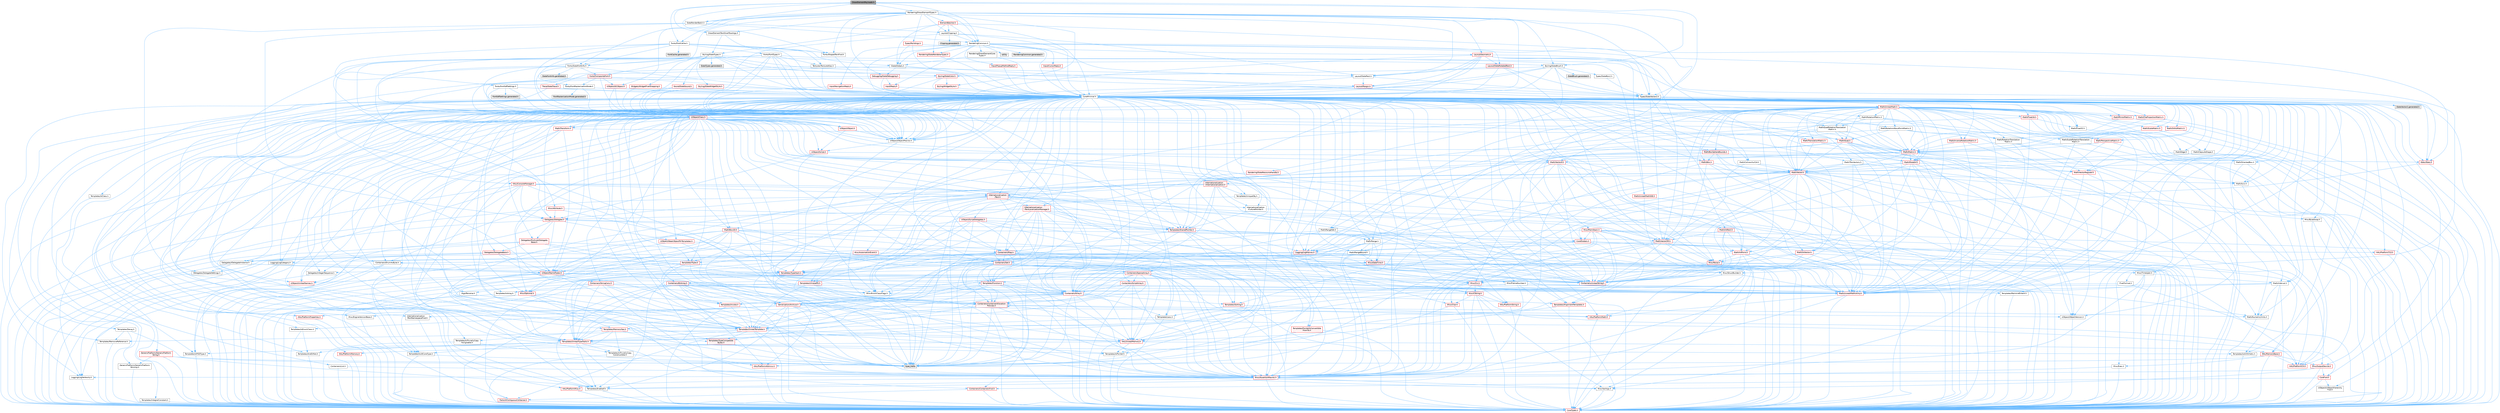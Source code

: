 digraph "DrawElementPayloads.h"
{
 // INTERACTIVE_SVG=YES
 // LATEX_PDF_SIZE
  bgcolor="transparent";
  edge [fontname=Helvetica,fontsize=10,labelfontname=Helvetica,labelfontsize=10];
  node [fontname=Helvetica,fontsize=10,shape=box,height=0.2,width=0.4];
  Node1 [id="Node000001",label="DrawElementPayloads.h",height=0.2,width=0.4,color="gray40", fillcolor="grey60", style="filled", fontcolor="black",tooltip=" "];
  Node1 -> Node2 [id="edge1_Node000001_Node000002",color="steelblue1",style="solid",tooltip=" "];
  Node2 [id="Node000002",label="DrawElementTextOverflowArgs.h",height=0.2,width=0.4,color="grey40", fillcolor="white", style="filled",URL="$d7/d30/DrawElementTextOverflowArgs_8h.html",tooltip=" "];
  Node2 -> Node3 [id="edge2_Node000002_Node000003",color="steelblue1",style="solid",tooltip=" "];
  Node3 [id="Node000003",label="Fonts/ShapedTextFwd.h",height=0.2,width=0.4,color="grey40", fillcolor="white", style="filled",URL="$db/dc8/ShapedTextFwd_8h.html",tooltip=" "];
  Node3 -> Node4 [id="edge3_Node000003_Node000004",color="steelblue1",style="solid",tooltip=" "];
  Node4 [id="Node000004",label="CoreMinimal.h",height=0.2,width=0.4,color="grey40", fillcolor="white", style="filled",URL="$d7/d67/CoreMinimal_8h.html",tooltip=" "];
  Node4 -> Node5 [id="edge4_Node000004_Node000005",color="steelblue1",style="solid",tooltip=" "];
  Node5 [id="Node000005",label="CoreTypes.h",height=0.2,width=0.4,color="red", fillcolor="#FFF0F0", style="filled",URL="$dc/dec/CoreTypes_8h.html",tooltip=" "];
  Node4 -> Node19 [id="edge5_Node000004_Node000019",color="steelblue1",style="solid",tooltip=" "];
  Node19 [id="Node000019",label="CoreFwd.h",height=0.2,width=0.4,color="red", fillcolor="#FFF0F0", style="filled",URL="$d1/d1e/CoreFwd_8h.html",tooltip=" "];
  Node19 -> Node5 [id="edge6_Node000019_Node000005",color="steelblue1",style="solid",tooltip=" "];
  Node19 -> Node20 [id="edge7_Node000019_Node000020",color="steelblue1",style="solid",tooltip=" "];
  Node20 [id="Node000020",label="Containers/ContainersFwd.h",height=0.2,width=0.4,color="red", fillcolor="#FFF0F0", style="filled",URL="$d4/d0a/ContainersFwd_8h.html",tooltip=" "];
  Node20 -> Node5 [id="edge8_Node000020_Node000005",color="steelblue1",style="solid",tooltip=" "];
  Node20 -> Node21 [id="edge9_Node000020_Node000021",color="steelblue1",style="solid",tooltip=" "];
  Node21 [id="Node000021",label="Traits/IsContiguousContainer.h",height=0.2,width=0.4,color="red", fillcolor="#FFF0F0", style="filled",URL="$d5/d3c/IsContiguousContainer_8h.html",tooltip=" "];
  Node21 -> Node5 [id="edge10_Node000021_Node000005",color="steelblue1",style="solid",tooltip=" "];
  Node19 -> Node25 [id="edge11_Node000019_Node000025",color="steelblue1",style="solid",tooltip=" "];
  Node25 [id="Node000025",label="UObject/UObjectHierarchy\lFwd.h",height=0.2,width=0.4,color="grey40", fillcolor="white", style="filled",URL="$d3/d13/UObjectHierarchyFwd_8h.html",tooltip=" "];
  Node4 -> Node25 [id="edge12_Node000004_Node000025",color="steelblue1",style="solid",tooltip=" "];
  Node4 -> Node20 [id="edge13_Node000004_Node000020",color="steelblue1",style="solid",tooltip=" "];
  Node4 -> Node26 [id="edge14_Node000004_Node000026",color="steelblue1",style="solid",tooltip=" "];
  Node26 [id="Node000026",label="Misc/VarArgs.h",height=0.2,width=0.4,color="grey40", fillcolor="white", style="filled",URL="$d5/d6f/VarArgs_8h.html",tooltip=" "];
  Node26 -> Node5 [id="edge15_Node000026_Node000005",color="steelblue1",style="solid",tooltip=" "];
  Node4 -> Node27 [id="edge16_Node000004_Node000027",color="steelblue1",style="solid",tooltip=" "];
  Node27 [id="Node000027",label="Logging/LogVerbosity.h",height=0.2,width=0.4,color="grey40", fillcolor="white", style="filled",URL="$d2/d8f/LogVerbosity_8h.html",tooltip=" "];
  Node27 -> Node5 [id="edge17_Node000027_Node000005",color="steelblue1",style="solid",tooltip=" "];
  Node4 -> Node28 [id="edge18_Node000004_Node000028",color="steelblue1",style="solid",tooltip=" "];
  Node28 [id="Node000028",label="Misc/OutputDevice.h",height=0.2,width=0.4,color="red", fillcolor="#FFF0F0", style="filled",URL="$d7/d32/OutputDevice_8h.html",tooltip=" "];
  Node28 -> Node19 [id="edge19_Node000028_Node000019",color="steelblue1",style="solid",tooltip=" "];
  Node28 -> Node5 [id="edge20_Node000028_Node000005",color="steelblue1",style="solid",tooltip=" "];
  Node28 -> Node27 [id="edge21_Node000028_Node000027",color="steelblue1",style="solid",tooltip=" "];
  Node28 -> Node26 [id="edge22_Node000028_Node000026",color="steelblue1",style="solid",tooltip=" "];
  Node4 -> Node34 [id="edge23_Node000004_Node000034",color="steelblue1",style="solid",tooltip=" "];
  Node34 [id="Node000034",label="HAL/PlatformCrt.h",height=0.2,width=0.4,color="red", fillcolor="#FFF0F0", style="filled",URL="$d8/d75/PlatformCrt_8h.html",tooltip=" "];
  Node4 -> Node44 [id="edge24_Node000004_Node000044",color="steelblue1",style="solid",tooltip=" "];
  Node44 [id="Node000044",label="HAL/PlatformMisc.h",height=0.2,width=0.4,color="red", fillcolor="#FFF0F0", style="filled",URL="$d0/df5/PlatformMisc_8h.html",tooltip=" "];
  Node44 -> Node5 [id="edge25_Node000044_Node000005",color="steelblue1",style="solid",tooltip=" "];
  Node4 -> Node63 [id="edge26_Node000004_Node000063",color="steelblue1",style="solid",tooltip=" "];
  Node63 [id="Node000063",label="Misc/AssertionMacros.h",height=0.2,width=0.4,color="red", fillcolor="#FFF0F0", style="filled",URL="$d0/dfa/AssertionMacros_8h.html",tooltip=" "];
  Node63 -> Node5 [id="edge27_Node000063_Node000005",color="steelblue1",style="solid",tooltip=" "];
  Node63 -> Node44 [id="edge28_Node000063_Node000044",color="steelblue1",style="solid",tooltip=" "];
  Node63 -> Node64 [id="edge29_Node000063_Node000064",color="steelblue1",style="solid",tooltip=" "];
  Node64 [id="Node000064",label="Templates/EnableIf.h",height=0.2,width=0.4,color="grey40", fillcolor="white", style="filled",URL="$d7/d60/EnableIf_8h.html",tooltip=" "];
  Node64 -> Node5 [id="edge30_Node000064_Node000005",color="steelblue1",style="solid",tooltip=" "];
  Node63 -> Node26 [id="edge31_Node000063_Node000026",color="steelblue1",style="solid",tooltip=" "];
  Node4 -> Node72 [id="edge32_Node000004_Node000072",color="steelblue1",style="solid",tooltip=" "];
  Node72 [id="Node000072",label="Templates/IsPointer.h",height=0.2,width=0.4,color="grey40", fillcolor="white", style="filled",URL="$d7/d05/IsPointer_8h.html",tooltip=" "];
  Node72 -> Node5 [id="edge33_Node000072_Node000005",color="steelblue1",style="solid",tooltip=" "];
  Node4 -> Node73 [id="edge34_Node000004_Node000073",color="steelblue1",style="solid",tooltip=" "];
  Node73 [id="Node000073",label="HAL/PlatformMemory.h",height=0.2,width=0.4,color="red", fillcolor="#FFF0F0", style="filled",URL="$de/d68/PlatformMemory_8h.html",tooltip=" "];
  Node73 -> Node5 [id="edge35_Node000073_Node000005",color="steelblue1",style="solid",tooltip=" "];
  Node4 -> Node56 [id="edge36_Node000004_Node000056",color="steelblue1",style="solid",tooltip=" "];
  Node56 [id="Node000056",label="HAL/PlatformAtomics.h",height=0.2,width=0.4,color="red", fillcolor="#FFF0F0", style="filled",URL="$d3/d36/PlatformAtomics_8h.html",tooltip=" "];
  Node56 -> Node5 [id="edge37_Node000056_Node000005",color="steelblue1",style="solid",tooltip=" "];
  Node4 -> Node78 [id="edge38_Node000004_Node000078",color="steelblue1",style="solid",tooltip=" "];
  Node78 [id="Node000078",label="Misc/Exec.h",height=0.2,width=0.4,color="grey40", fillcolor="white", style="filled",URL="$de/ddb/Exec_8h.html",tooltip=" "];
  Node78 -> Node5 [id="edge39_Node000078_Node000005",color="steelblue1",style="solid",tooltip=" "];
  Node78 -> Node63 [id="edge40_Node000078_Node000063",color="steelblue1",style="solid",tooltip=" "];
  Node4 -> Node79 [id="edge41_Node000004_Node000079",color="steelblue1",style="solid",tooltip=" "];
  Node79 [id="Node000079",label="HAL/MemoryBase.h",height=0.2,width=0.4,color="red", fillcolor="#FFF0F0", style="filled",URL="$d6/d9f/MemoryBase_8h.html",tooltip=" "];
  Node79 -> Node5 [id="edge42_Node000079_Node000005",color="steelblue1",style="solid",tooltip=" "];
  Node79 -> Node56 [id="edge43_Node000079_Node000056",color="steelblue1",style="solid",tooltip=" "];
  Node79 -> Node34 [id="edge44_Node000079_Node000034",color="steelblue1",style="solid",tooltip=" "];
  Node79 -> Node78 [id="edge45_Node000079_Node000078",color="steelblue1",style="solid",tooltip=" "];
  Node79 -> Node28 [id="edge46_Node000079_Node000028",color="steelblue1",style="solid",tooltip=" "];
  Node4 -> Node89 [id="edge47_Node000004_Node000089",color="steelblue1",style="solid",tooltip=" "];
  Node89 [id="Node000089",label="HAL/UnrealMemory.h",height=0.2,width=0.4,color="red", fillcolor="#FFF0F0", style="filled",URL="$d9/d96/UnrealMemory_8h.html",tooltip=" "];
  Node89 -> Node5 [id="edge48_Node000089_Node000005",color="steelblue1",style="solid",tooltip=" "];
  Node89 -> Node79 [id="edge49_Node000089_Node000079",color="steelblue1",style="solid",tooltip=" "];
  Node89 -> Node73 [id="edge50_Node000089_Node000073",color="steelblue1",style="solid",tooltip=" "];
  Node89 -> Node72 [id="edge51_Node000089_Node000072",color="steelblue1",style="solid",tooltip=" "];
  Node4 -> Node91 [id="edge52_Node000004_Node000091",color="steelblue1",style="solid",tooltip=" "];
  Node91 [id="Node000091",label="Templates/IsArithmetic.h",height=0.2,width=0.4,color="grey40", fillcolor="white", style="filled",URL="$d2/d5d/IsArithmetic_8h.html",tooltip=" "];
  Node91 -> Node5 [id="edge53_Node000091_Node000005",color="steelblue1",style="solid",tooltip=" "];
  Node4 -> Node85 [id="edge54_Node000004_Node000085",color="steelblue1",style="solid",tooltip=" "];
  Node85 [id="Node000085",label="Templates/AndOrNot.h",height=0.2,width=0.4,color="grey40", fillcolor="white", style="filled",URL="$db/d0a/AndOrNot_8h.html",tooltip=" "];
  Node85 -> Node5 [id="edge55_Node000085_Node000005",color="steelblue1",style="solid",tooltip=" "];
  Node4 -> Node92 [id="edge56_Node000004_Node000092",color="steelblue1",style="solid",tooltip=" "];
  Node92 [id="Node000092",label="Templates/IsPODType.h",height=0.2,width=0.4,color="grey40", fillcolor="white", style="filled",URL="$d7/db1/IsPODType_8h.html",tooltip=" "];
  Node92 -> Node5 [id="edge57_Node000092_Node000005",color="steelblue1",style="solid",tooltip=" "];
  Node4 -> Node93 [id="edge58_Node000004_Node000093",color="steelblue1",style="solid",tooltip=" "];
  Node93 [id="Node000093",label="Templates/IsUECoreType.h",height=0.2,width=0.4,color="grey40", fillcolor="white", style="filled",URL="$d1/db8/IsUECoreType_8h.html",tooltip=" "];
  Node93 -> Node5 [id="edge59_Node000093_Node000005",color="steelblue1",style="solid",tooltip=" "];
  Node93 -> Node9 [id="edge60_Node000093_Node000009",color="steelblue1",style="solid",tooltip=" "];
  Node9 [id="Node000009",label="type_traits",height=0.2,width=0.4,color="grey60", fillcolor="#E0E0E0", style="filled",tooltip=" "];
  Node4 -> Node86 [id="edge61_Node000004_Node000086",color="steelblue1",style="solid",tooltip=" "];
  Node86 [id="Node000086",label="Templates/IsTriviallyCopy\lConstructible.h",height=0.2,width=0.4,color="grey40", fillcolor="white", style="filled",URL="$d3/d78/IsTriviallyCopyConstructible_8h.html",tooltip=" "];
  Node86 -> Node5 [id="edge62_Node000086_Node000005",color="steelblue1",style="solid",tooltip=" "];
  Node86 -> Node9 [id="edge63_Node000086_Node000009",color="steelblue1",style="solid",tooltip=" "];
  Node4 -> Node94 [id="edge64_Node000004_Node000094",color="steelblue1",style="solid",tooltip=" "];
  Node94 [id="Node000094",label="Templates/UnrealTypeTraits.h",height=0.2,width=0.4,color="red", fillcolor="#FFF0F0", style="filled",URL="$d2/d2d/UnrealTypeTraits_8h.html",tooltip=" "];
  Node94 -> Node5 [id="edge65_Node000094_Node000005",color="steelblue1",style="solid",tooltip=" "];
  Node94 -> Node72 [id="edge66_Node000094_Node000072",color="steelblue1",style="solid",tooltip=" "];
  Node94 -> Node63 [id="edge67_Node000094_Node000063",color="steelblue1",style="solid",tooltip=" "];
  Node94 -> Node85 [id="edge68_Node000094_Node000085",color="steelblue1",style="solid",tooltip=" "];
  Node94 -> Node64 [id="edge69_Node000094_Node000064",color="steelblue1",style="solid",tooltip=" "];
  Node94 -> Node91 [id="edge70_Node000094_Node000091",color="steelblue1",style="solid",tooltip=" "];
  Node94 -> Node92 [id="edge71_Node000094_Node000092",color="steelblue1",style="solid",tooltip=" "];
  Node94 -> Node93 [id="edge72_Node000094_Node000093",color="steelblue1",style="solid",tooltip=" "];
  Node94 -> Node86 [id="edge73_Node000094_Node000086",color="steelblue1",style="solid",tooltip=" "];
  Node4 -> Node64 [id="edge74_Node000004_Node000064",color="steelblue1",style="solid",tooltip=" "];
  Node4 -> Node96 [id="edge75_Node000004_Node000096",color="steelblue1",style="solid",tooltip=" "];
  Node96 [id="Node000096",label="Templates/RemoveReference.h",height=0.2,width=0.4,color="grey40", fillcolor="white", style="filled",URL="$da/dbe/RemoveReference_8h.html",tooltip=" "];
  Node96 -> Node5 [id="edge76_Node000096_Node000005",color="steelblue1",style="solid",tooltip=" "];
  Node4 -> Node97 [id="edge77_Node000004_Node000097",color="steelblue1",style="solid",tooltip=" "];
  Node97 [id="Node000097",label="Templates/IntegralConstant.h",height=0.2,width=0.4,color="grey40", fillcolor="white", style="filled",URL="$db/d1b/IntegralConstant_8h.html",tooltip=" "];
  Node97 -> Node5 [id="edge78_Node000097_Node000005",color="steelblue1",style="solid",tooltip=" "];
  Node4 -> Node98 [id="edge79_Node000004_Node000098",color="steelblue1",style="solid",tooltip=" "];
  Node98 [id="Node000098",label="Templates/IsClass.h",height=0.2,width=0.4,color="grey40", fillcolor="white", style="filled",URL="$db/dcb/IsClass_8h.html",tooltip=" "];
  Node98 -> Node5 [id="edge80_Node000098_Node000005",color="steelblue1",style="solid",tooltip=" "];
  Node4 -> Node99 [id="edge81_Node000004_Node000099",color="steelblue1",style="solid",tooltip=" "];
  Node99 [id="Node000099",label="Templates/TypeCompatible\lBytes.h",height=0.2,width=0.4,color="red", fillcolor="#FFF0F0", style="filled",URL="$df/d0a/TypeCompatibleBytes_8h.html",tooltip=" "];
  Node99 -> Node5 [id="edge82_Node000099_Node000005",color="steelblue1",style="solid",tooltip=" "];
  Node99 -> Node9 [id="edge83_Node000099_Node000009",color="steelblue1",style="solid",tooltip=" "];
  Node4 -> Node21 [id="edge84_Node000004_Node000021",color="steelblue1",style="solid",tooltip=" "];
  Node4 -> Node100 [id="edge85_Node000004_Node000100",color="steelblue1",style="solid",tooltip=" "];
  Node100 [id="Node000100",label="Templates/UnrealTemplate.h",height=0.2,width=0.4,color="red", fillcolor="#FFF0F0", style="filled",URL="$d4/d24/UnrealTemplate_8h.html",tooltip=" "];
  Node100 -> Node5 [id="edge86_Node000100_Node000005",color="steelblue1",style="solid",tooltip=" "];
  Node100 -> Node72 [id="edge87_Node000100_Node000072",color="steelblue1",style="solid",tooltip=" "];
  Node100 -> Node89 [id="edge88_Node000100_Node000089",color="steelblue1",style="solid",tooltip=" "];
  Node100 -> Node94 [id="edge89_Node000100_Node000094",color="steelblue1",style="solid",tooltip=" "];
  Node100 -> Node96 [id="edge90_Node000100_Node000096",color="steelblue1",style="solid",tooltip=" "];
  Node100 -> Node99 [id="edge91_Node000100_Node000099",color="steelblue1",style="solid",tooltip=" "];
  Node100 -> Node21 [id="edge92_Node000100_Node000021",color="steelblue1",style="solid",tooltip=" "];
  Node100 -> Node9 [id="edge93_Node000100_Node000009",color="steelblue1",style="solid",tooltip=" "];
  Node4 -> Node49 [id="edge94_Node000004_Node000049",color="steelblue1",style="solid",tooltip=" "];
  Node49 [id="Node000049",label="Math/NumericLimits.h",height=0.2,width=0.4,color="grey40", fillcolor="white", style="filled",URL="$df/d1b/NumericLimits_8h.html",tooltip=" "];
  Node49 -> Node5 [id="edge95_Node000049_Node000005",color="steelblue1",style="solid",tooltip=" "];
  Node4 -> Node104 [id="edge96_Node000004_Node000104",color="steelblue1",style="solid",tooltip=" "];
  Node104 [id="Node000104",label="HAL/PlatformMath.h",height=0.2,width=0.4,color="red", fillcolor="#FFF0F0", style="filled",URL="$dc/d53/PlatformMath_8h.html",tooltip=" "];
  Node104 -> Node5 [id="edge97_Node000104_Node000005",color="steelblue1",style="solid",tooltip=" "];
  Node4 -> Node87 [id="edge98_Node000004_Node000087",color="steelblue1",style="solid",tooltip=" "];
  Node87 [id="Node000087",label="Templates/IsTriviallyCopy\lAssignable.h",height=0.2,width=0.4,color="grey40", fillcolor="white", style="filled",URL="$d2/df2/IsTriviallyCopyAssignable_8h.html",tooltip=" "];
  Node87 -> Node5 [id="edge99_Node000087_Node000005",color="steelblue1",style="solid",tooltip=" "];
  Node87 -> Node9 [id="edge100_Node000087_Node000009",color="steelblue1",style="solid",tooltip=" "];
  Node4 -> Node112 [id="edge101_Node000004_Node000112",color="steelblue1",style="solid",tooltip=" "];
  Node112 [id="Node000112",label="Templates/MemoryOps.h",height=0.2,width=0.4,color="red", fillcolor="#FFF0F0", style="filled",URL="$db/dea/MemoryOps_8h.html",tooltip=" "];
  Node112 -> Node5 [id="edge102_Node000112_Node000005",color="steelblue1",style="solid",tooltip=" "];
  Node112 -> Node89 [id="edge103_Node000112_Node000089",color="steelblue1",style="solid",tooltip=" "];
  Node112 -> Node87 [id="edge104_Node000112_Node000087",color="steelblue1",style="solid",tooltip=" "];
  Node112 -> Node86 [id="edge105_Node000112_Node000086",color="steelblue1",style="solid",tooltip=" "];
  Node112 -> Node94 [id="edge106_Node000112_Node000094",color="steelblue1",style="solid",tooltip=" "];
  Node112 -> Node9 [id="edge107_Node000112_Node000009",color="steelblue1",style="solid",tooltip=" "];
  Node4 -> Node113 [id="edge108_Node000004_Node000113",color="steelblue1",style="solid",tooltip=" "];
  Node113 [id="Node000113",label="Containers/ContainerAllocation\lPolicies.h",height=0.2,width=0.4,color="red", fillcolor="#FFF0F0", style="filled",URL="$d7/dff/ContainerAllocationPolicies_8h.html",tooltip=" "];
  Node113 -> Node5 [id="edge109_Node000113_Node000005",color="steelblue1",style="solid",tooltip=" "];
  Node113 -> Node113 [id="edge110_Node000113_Node000113",color="steelblue1",style="solid",tooltip=" "];
  Node113 -> Node104 [id="edge111_Node000113_Node000104",color="steelblue1",style="solid",tooltip=" "];
  Node113 -> Node89 [id="edge112_Node000113_Node000089",color="steelblue1",style="solid",tooltip=" "];
  Node113 -> Node49 [id="edge113_Node000113_Node000049",color="steelblue1",style="solid",tooltip=" "];
  Node113 -> Node63 [id="edge114_Node000113_Node000063",color="steelblue1",style="solid",tooltip=" "];
  Node113 -> Node112 [id="edge115_Node000113_Node000112",color="steelblue1",style="solid",tooltip=" "];
  Node113 -> Node99 [id="edge116_Node000113_Node000099",color="steelblue1",style="solid",tooltip=" "];
  Node113 -> Node9 [id="edge117_Node000113_Node000009",color="steelblue1",style="solid",tooltip=" "];
  Node4 -> Node116 [id="edge118_Node000004_Node000116",color="steelblue1",style="solid",tooltip=" "];
  Node116 [id="Node000116",label="Templates/IsEnumClass.h",height=0.2,width=0.4,color="grey40", fillcolor="white", style="filled",URL="$d7/d15/IsEnumClass_8h.html",tooltip=" "];
  Node116 -> Node5 [id="edge119_Node000116_Node000005",color="steelblue1",style="solid",tooltip=" "];
  Node116 -> Node85 [id="edge120_Node000116_Node000085",color="steelblue1",style="solid",tooltip=" "];
  Node4 -> Node117 [id="edge121_Node000004_Node000117",color="steelblue1",style="solid",tooltip=" "];
  Node117 [id="Node000117",label="HAL/PlatformProperties.h",height=0.2,width=0.4,color="red", fillcolor="#FFF0F0", style="filled",URL="$d9/db0/PlatformProperties_8h.html",tooltip=" "];
  Node117 -> Node5 [id="edge122_Node000117_Node000005",color="steelblue1",style="solid",tooltip=" "];
  Node4 -> Node120 [id="edge123_Node000004_Node000120",color="steelblue1",style="solid",tooltip=" "];
  Node120 [id="Node000120",label="Misc/EngineVersionBase.h",height=0.2,width=0.4,color="grey40", fillcolor="white", style="filled",URL="$d5/d2b/EngineVersionBase_8h.html",tooltip=" "];
  Node120 -> Node5 [id="edge124_Node000120_Node000005",color="steelblue1",style="solid",tooltip=" "];
  Node4 -> Node121 [id="edge125_Node000004_Node000121",color="steelblue1",style="solid",tooltip=" "];
  Node121 [id="Node000121",label="Internationalization\l/TextNamespaceFwd.h",height=0.2,width=0.4,color="grey40", fillcolor="white", style="filled",URL="$d8/d97/TextNamespaceFwd_8h.html",tooltip=" "];
  Node121 -> Node5 [id="edge126_Node000121_Node000005",color="steelblue1",style="solid",tooltip=" "];
  Node4 -> Node122 [id="edge127_Node000004_Node000122",color="steelblue1",style="solid",tooltip=" "];
  Node122 [id="Node000122",label="Serialization/Archive.h",height=0.2,width=0.4,color="red", fillcolor="#FFF0F0", style="filled",URL="$d7/d3b/Archive_8h.html",tooltip=" "];
  Node122 -> Node19 [id="edge128_Node000122_Node000019",color="steelblue1",style="solid",tooltip=" "];
  Node122 -> Node5 [id="edge129_Node000122_Node000005",color="steelblue1",style="solid",tooltip=" "];
  Node122 -> Node117 [id="edge130_Node000122_Node000117",color="steelblue1",style="solid",tooltip=" "];
  Node122 -> Node121 [id="edge131_Node000122_Node000121",color="steelblue1",style="solid",tooltip=" "];
  Node122 -> Node63 [id="edge132_Node000122_Node000063",color="steelblue1",style="solid",tooltip=" "];
  Node122 -> Node120 [id="edge133_Node000122_Node000120",color="steelblue1",style="solid",tooltip=" "];
  Node122 -> Node26 [id="edge134_Node000122_Node000026",color="steelblue1",style="solid",tooltip=" "];
  Node122 -> Node64 [id="edge135_Node000122_Node000064",color="steelblue1",style="solid",tooltip=" "];
  Node122 -> Node116 [id="edge136_Node000122_Node000116",color="steelblue1",style="solid",tooltip=" "];
  Node122 -> Node100 [id="edge137_Node000122_Node000100",color="steelblue1",style="solid",tooltip=" "];
  Node122 -> Node125 [id="edge138_Node000122_Node000125",color="steelblue1",style="solid",tooltip=" "];
  Node125 [id="Node000125",label="UObject/ObjectVersion.h",height=0.2,width=0.4,color="grey40", fillcolor="white", style="filled",URL="$da/d63/ObjectVersion_8h.html",tooltip=" "];
  Node125 -> Node5 [id="edge139_Node000125_Node000005",color="steelblue1",style="solid",tooltip=" "];
  Node4 -> Node126 [id="edge140_Node000004_Node000126",color="steelblue1",style="solid",tooltip=" "];
  Node126 [id="Node000126",label="Templates/Less.h",height=0.2,width=0.4,color="grey40", fillcolor="white", style="filled",URL="$de/dc8/Less_8h.html",tooltip=" "];
  Node126 -> Node5 [id="edge141_Node000126_Node000005",color="steelblue1",style="solid",tooltip=" "];
  Node126 -> Node100 [id="edge142_Node000126_Node000100",color="steelblue1",style="solid",tooltip=" "];
  Node4 -> Node127 [id="edge143_Node000004_Node000127",color="steelblue1",style="solid",tooltip=" "];
  Node127 [id="Node000127",label="Templates/Sorting.h",height=0.2,width=0.4,color="red", fillcolor="#FFF0F0", style="filled",URL="$d3/d9e/Sorting_8h.html",tooltip=" "];
  Node127 -> Node5 [id="edge144_Node000127_Node000005",color="steelblue1",style="solid",tooltip=" "];
  Node127 -> Node104 [id="edge145_Node000127_Node000104",color="steelblue1",style="solid",tooltip=" "];
  Node127 -> Node126 [id="edge146_Node000127_Node000126",color="steelblue1",style="solid",tooltip=" "];
  Node4 -> Node138 [id="edge147_Node000004_Node000138",color="steelblue1",style="solid",tooltip=" "];
  Node138 [id="Node000138",label="Misc/Char.h",height=0.2,width=0.4,color="red", fillcolor="#FFF0F0", style="filled",URL="$d0/d58/Char_8h.html",tooltip=" "];
  Node138 -> Node5 [id="edge148_Node000138_Node000005",color="steelblue1",style="solid",tooltip=" "];
  Node138 -> Node9 [id="edge149_Node000138_Node000009",color="steelblue1",style="solid",tooltip=" "];
  Node4 -> Node141 [id="edge150_Node000004_Node000141",color="steelblue1",style="solid",tooltip=" "];
  Node141 [id="Node000141",label="GenericPlatform/GenericPlatform\lStricmp.h",height=0.2,width=0.4,color="grey40", fillcolor="white", style="filled",URL="$d2/d86/GenericPlatformStricmp_8h.html",tooltip=" "];
  Node141 -> Node5 [id="edge151_Node000141_Node000005",color="steelblue1",style="solid",tooltip=" "];
  Node4 -> Node142 [id="edge152_Node000004_Node000142",color="steelblue1",style="solid",tooltip=" "];
  Node142 [id="Node000142",label="GenericPlatform/GenericPlatform\lString.h",height=0.2,width=0.4,color="red", fillcolor="#FFF0F0", style="filled",URL="$dd/d20/GenericPlatformString_8h.html",tooltip=" "];
  Node142 -> Node5 [id="edge153_Node000142_Node000005",color="steelblue1",style="solid",tooltip=" "];
  Node142 -> Node141 [id="edge154_Node000142_Node000141",color="steelblue1",style="solid",tooltip=" "];
  Node142 -> Node64 [id="edge155_Node000142_Node000064",color="steelblue1",style="solid",tooltip=" "];
  Node142 -> Node9 [id="edge156_Node000142_Node000009",color="steelblue1",style="solid",tooltip=" "];
  Node4 -> Node75 [id="edge157_Node000004_Node000075",color="steelblue1",style="solid",tooltip=" "];
  Node75 [id="Node000075",label="HAL/PlatformString.h",height=0.2,width=0.4,color="red", fillcolor="#FFF0F0", style="filled",URL="$db/db5/PlatformString_8h.html",tooltip=" "];
  Node75 -> Node5 [id="edge158_Node000075_Node000005",color="steelblue1",style="solid",tooltip=" "];
  Node4 -> Node145 [id="edge159_Node000004_Node000145",color="steelblue1",style="solid",tooltip=" "];
  Node145 [id="Node000145",label="Misc/CString.h",height=0.2,width=0.4,color="red", fillcolor="#FFF0F0", style="filled",URL="$d2/d49/CString_8h.html",tooltip=" "];
  Node145 -> Node5 [id="edge160_Node000145_Node000005",color="steelblue1",style="solid",tooltip=" "];
  Node145 -> Node34 [id="edge161_Node000145_Node000034",color="steelblue1",style="solid",tooltip=" "];
  Node145 -> Node75 [id="edge162_Node000145_Node000075",color="steelblue1",style="solid",tooltip=" "];
  Node145 -> Node63 [id="edge163_Node000145_Node000063",color="steelblue1",style="solid",tooltip=" "];
  Node145 -> Node138 [id="edge164_Node000145_Node000138",color="steelblue1",style="solid",tooltip=" "];
  Node145 -> Node26 [id="edge165_Node000145_Node000026",color="steelblue1",style="solid",tooltip=" "];
  Node4 -> Node146 [id="edge166_Node000004_Node000146",color="steelblue1",style="solid",tooltip=" "];
  Node146 [id="Node000146",label="Misc/Crc.h",height=0.2,width=0.4,color="red", fillcolor="#FFF0F0", style="filled",URL="$d4/dd2/Crc_8h.html",tooltip=" "];
  Node146 -> Node5 [id="edge167_Node000146_Node000005",color="steelblue1",style="solid",tooltip=" "];
  Node146 -> Node75 [id="edge168_Node000146_Node000075",color="steelblue1",style="solid",tooltip=" "];
  Node146 -> Node63 [id="edge169_Node000146_Node000063",color="steelblue1",style="solid",tooltip=" "];
  Node146 -> Node145 [id="edge170_Node000146_Node000145",color="steelblue1",style="solid",tooltip=" "];
  Node146 -> Node138 [id="edge171_Node000146_Node000138",color="steelblue1",style="solid",tooltip=" "];
  Node146 -> Node94 [id="edge172_Node000146_Node000094",color="steelblue1",style="solid",tooltip=" "];
  Node4 -> Node137 [id="edge173_Node000004_Node000137",color="steelblue1",style="solid",tooltip=" "];
  Node137 [id="Node000137",label="Math/UnrealMathUtility.h",height=0.2,width=0.4,color="red", fillcolor="#FFF0F0", style="filled",URL="$db/db8/UnrealMathUtility_8h.html",tooltip=" "];
  Node137 -> Node5 [id="edge174_Node000137_Node000005",color="steelblue1",style="solid",tooltip=" "];
  Node137 -> Node63 [id="edge175_Node000137_Node000063",color="steelblue1",style="solid",tooltip=" "];
  Node137 -> Node104 [id="edge176_Node000137_Node000104",color="steelblue1",style="solid",tooltip=" "];
  Node4 -> Node147 [id="edge177_Node000004_Node000147",color="steelblue1",style="solid",tooltip=" "];
  Node147 [id="Node000147",label="Containers/UnrealString.h",height=0.2,width=0.4,color="red", fillcolor="#FFF0F0", style="filled",URL="$d5/dba/UnrealString_8h.html",tooltip=" "];
  Node4 -> Node151 [id="edge178_Node000004_Node000151",color="steelblue1",style="solid",tooltip=" "];
  Node151 [id="Node000151",label="Containers/Array.h",height=0.2,width=0.4,color="red", fillcolor="#FFF0F0", style="filled",URL="$df/dd0/Array_8h.html",tooltip=" "];
  Node151 -> Node5 [id="edge179_Node000151_Node000005",color="steelblue1",style="solid",tooltip=" "];
  Node151 -> Node63 [id="edge180_Node000151_Node000063",color="steelblue1",style="solid",tooltip=" "];
  Node151 -> Node89 [id="edge181_Node000151_Node000089",color="steelblue1",style="solid",tooltip=" "];
  Node151 -> Node94 [id="edge182_Node000151_Node000094",color="steelblue1",style="solid",tooltip=" "];
  Node151 -> Node100 [id="edge183_Node000151_Node000100",color="steelblue1",style="solid",tooltip=" "];
  Node151 -> Node113 [id="edge184_Node000151_Node000113",color="steelblue1",style="solid",tooltip=" "];
  Node151 -> Node122 [id="edge185_Node000151_Node000122",color="steelblue1",style="solid",tooltip=" "];
  Node151 -> Node130 [id="edge186_Node000151_Node000130",color="steelblue1",style="solid",tooltip=" "];
  Node130 [id="Node000130",label="Templates/Invoke.h",height=0.2,width=0.4,color="red", fillcolor="#FFF0F0", style="filled",URL="$d7/deb/Invoke_8h.html",tooltip=" "];
  Node130 -> Node5 [id="edge187_Node000130_Node000005",color="steelblue1",style="solid",tooltip=" "];
  Node130 -> Node100 [id="edge188_Node000130_Node000100",color="steelblue1",style="solid",tooltip=" "];
  Node130 -> Node9 [id="edge189_Node000130_Node000009",color="steelblue1",style="solid",tooltip=" "];
  Node151 -> Node126 [id="edge190_Node000151_Node000126",color="steelblue1",style="solid",tooltip=" "];
  Node151 -> Node127 [id="edge191_Node000151_Node000127",color="steelblue1",style="solid",tooltip=" "];
  Node151 -> Node174 [id="edge192_Node000151_Node000174",color="steelblue1",style="solid",tooltip=" "];
  Node174 [id="Node000174",label="Templates/AlignmentTemplates.h",height=0.2,width=0.4,color="red", fillcolor="#FFF0F0", style="filled",URL="$dd/d32/AlignmentTemplates_8h.html",tooltip=" "];
  Node174 -> Node5 [id="edge193_Node000174_Node000005",color="steelblue1",style="solid",tooltip=" "];
  Node174 -> Node72 [id="edge194_Node000174_Node000072",color="steelblue1",style="solid",tooltip=" "];
  Node151 -> Node9 [id="edge195_Node000151_Node000009",color="steelblue1",style="solid",tooltip=" "];
  Node4 -> Node175 [id="edge196_Node000004_Node000175",color="steelblue1",style="solid",tooltip=" "];
  Node175 [id="Node000175",label="Misc/FrameNumber.h",height=0.2,width=0.4,color="grey40", fillcolor="white", style="filled",URL="$dd/dbd/FrameNumber_8h.html",tooltip=" "];
  Node175 -> Node5 [id="edge197_Node000175_Node000005",color="steelblue1",style="solid",tooltip=" "];
  Node175 -> Node49 [id="edge198_Node000175_Node000049",color="steelblue1",style="solid",tooltip=" "];
  Node175 -> Node137 [id="edge199_Node000175_Node000137",color="steelblue1",style="solid",tooltip=" "];
  Node175 -> Node64 [id="edge200_Node000175_Node000064",color="steelblue1",style="solid",tooltip=" "];
  Node175 -> Node94 [id="edge201_Node000175_Node000094",color="steelblue1",style="solid",tooltip=" "];
  Node4 -> Node176 [id="edge202_Node000004_Node000176",color="steelblue1",style="solid",tooltip=" "];
  Node176 [id="Node000176",label="Misc/Timespan.h",height=0.2,width=0.4,color="grey40", fillcolor="white", style="filled",URL="$da/dd9/Timespan_8h.html",tooltip=" "];
  Node176 -> Node5 [id="edge203_Node000176_Node000005",color="steelblue1",style="solid",tooltip=" "];
  Node176 -> Node177 [id="edge204_Node000176_Node000177",color="steelblue1",style="solid",tooltip=" "];
  Node177 [id="Node000177",label="Math/Interval.h",height=0.2,width=0.4,color="grey40", fillcolor="white", style="filled",URL="$d1/d55/Interval_8h.html",tooltip=" "];
  Node177 -> Node5 [id="edge205_Node000177_Node000005",color="steelblue1",style="solid",tooltip=" "];
  Node177 -> Node91 [id="edge206_Node000177_Node000091",color="steelblue1",style="solid",tooltip=" "];
  Node177 -> Node94 [id="edge207_Node000177_Node000094",color="steelblue1",style="solid",tooltip=" "];
  Node177 -> Node49 [id="edge208_Node000177_Node000049",color="steelblue1",style="solid",tooltip=" "];
  Node177 -> Node137 [id="edge209_Node000177_Node000137",color="steelblue1",style="solid",tooltip=" "];
  Node176 -> Node137 [id="edge210_Node000176_Node000137",color="steelblue1",style="solid",tooltip=" "];
  Node176 -> Node63 [id="edge211_Node000176_Node000063",color="steelblue1",style="solid",tooltip=" "];
  Node4 -> Node178 [id="edge212_Node000004_Node000178",color="steelblue1",style="solid",tooltip=" "];
  Node178 [id="Node000178",label="Containers/StringConv.h",height=0.2,width=0.4,color="red", fillcolor="#FFF0F0", style="filled",URL="$d3/ddf/StringConv_8h.html",tooltip=" "];
  Node178 -> Node5 [id="edge213_Node000178_Node000005",color="steelblue1",style="solid",tooltip=" "];
  Node178 -> Node63 [id="edge214_Node000178_Node000063",color="steelblue1",style="solid",tooltip=" "];
  Node178 -> Node113 [id="edge215_Node000178_Node000113",color="steelblue1",style="solid",tooltip=" "];
  Node178 -> Node151 [id="edge216_Node000178_Node000151",color="steelblue1",style="solid",tooltip=" "];
  Node178 -> Node145 [id="edge217_Node000178_Node000145",color="steelblue1",style="solid",tooltip=" "];
  Node178 -> Node179 [id="edge218_Node000178_Node000179",color="steelblue1",style="solid",tooltip=" "];
  Node179 [id="Node000179",label="Templates/IsArray.h",height=0.2,width=0.4,color="grey40", fillcolor="white", style="filled",URL="$d8/d8d/IsArray_8h.html",tooltip=" "];
  Node179 -> Node5 [id="edge219_Node000179_Node000005",color="steelblue1",style="solid",tooltip=" "];
  Node178 -> Node100 [id="edge220_Node000178_Node000100",color="steelblue1",style="solid",tooltip=" "];
  Node178 -> Node94 [id="edge221_Node000178_Node000094",color="steelblue1",style="solid",tooltip=" "];
  Node178 -> Node21 [id="edge222_Node000178_Node000021",color="steelblue1",style="solid",tooltip=" "];
  Node178 -> Node9 [id="edge223_Node000178_Node000009",color="steelblue1",style="solid",tooltip=" "];
  Node4 -> Node180 [id="edge224_Node000004_Node000180",color="steelblue1",style="solid",tooltip=" "];
  Node180 [id="Node000180",label="UObject/UnrealNames.h",height=0.2,width=0.4,color="red", fillcolor="#FFF0F0", style="filled",URL="$d8/db1/UnrealNames_8h.html",tooltip=" "];
  Node180 -> Node5 [id="edge225_Node000180_Node000005",color="steelblue1",style="solid",tooltip=" "];
  Node4 -> Node182 [id="edge226_Node000004_Node000182",color="steelblue1",style="solid",tooltip=" "];
  Node182 [id="Node000182",label="UObject/NameTypes.h",height=0.2,width=0.4,color="red", fillcolor="#FFF0F0", style="filled",URL="$d6/d35/NameTypes_8h.html",tooltip=" "];
  Node182 -> Node5 [id="edge227_Node000182_Node000005",color="steelblue1",style="solid",tooltip=" "];
  Node182 -> Node63 [id="edge228_Node000182_Node000063",color="steelblue1",style="solid",tooltip=" "];
  Node182 -> Node89 [id="edge229_Node000182_Node000089",color="steelblue1",style="solid",tooltip=" "];
  Node182 -> Node94 [id="edge230_Node000182_Node000094",color="steelblue1",style="solid",tooltip=" "];
  Node182 -> Node100 [id="edge231_Node000182_Node000100",color="steelblue1",style="solid",tooltip=" "];
  Node182 -> Node147 [id="edge232_Node000182_Node000147",color="steelblue1",style="solid",tooltip=" "];
  Node182 -> Node178 [id="edge233_Node000182_Node000178",color="steelblue1",style="solid",tooltip=" "];
  Node182 -> Node180 [id="edge234_Node000182_Node000180",color="steelblue1",style="solid",tooltip=" "];
  Node4 -> Node190 [id="edge235_Node000004_Node000190",color="steelblue1",style="solid",tooltip=" "];
  Node190 [id="Node000190",label="Misc/Parse.h",height=0.2,width=0.4,color="red", fillcolor="#FFF0F0", style="filled",URL="$dc/d71/Parse_8h.html",tooltip=" "];
  Node190 -> Node147 [id="edge236_Node000190_Node000147",color="steelblue1",style="solid",tooltip=" "];
  Node190 -> Node5 [id="edge237_Node000190_Node000005",color="steelblue1",style="solid",tooltip=" "];
  Node190 -> Node34 [id="edge238_Node000190_Node000034",color="steelblue1",style="solid",tooltip=" "];
  Node190 -> Node51 [id="edge239_Node000190_Node000051",color="steelblue1",style="solid",tooltip=" "];
  Node51 [id="Node000051",label="Misc/EnumClassFlags.h",height=0.2,width=0.4,color="grey40", fillcolor="white", style="filled",URL="$d8/de7/EnumClassFlags_8h.html",tooltip=" "];
  Node190 -> Node191 [id="edge240_Node000190_Node000191",color="steelblue1",style="solid",tooltip=" "];
  Node191 [id="Node000191",label="Templates/Function.h",height=0.2,width=0.4,color="red", fillcolor="#FFF0F0", style="filled",URL="$df/df5/Function_8h.html",tooltip=" "];
  Node191 -> Node5 [id="edge241_Node000191_Node000005",color="steelblue1",style="solid",tooltip=" "];
  Node191 -> Node63 [id="edge242_Node000191_Node000063",color="steelblue1",style="solid",tooltip=" "];
  Node191 -> Node89 [id="edge243_Node000191_Node000089",color="steelblue1",style="solid",tooltip=" "];
  Node191 -> Node94 [id="edge244_Node000191_Node000094",color="steelblue1",style="solid",tooltip=" "];
  Node191 -> Node130 [id="edge245_Node000191_Node000130",color="steelblue1",style="solid",tooltip=" "];
  Node191 -> Node100 [id="edge246_Node000191_Node000100",color="steelblue1",style="solid",tooltip=" "];
  Node191 -> Node137 [id="edge247_Node000191_Node000137",color="steelblue1",style="solid",tooltip=" "];
  Node191 -> Node9 [id="edge248_Node000191_Node000009",color="steelblue1",style="solid",tooltip=" "];
  Node4 -> Node174 [id="edge249_Node000004_Node000174",color="steelblue1",style="solid",tooltip=" "];
  Node4 -> Node193 [id="edge250_Node000004_Node000193",color="steelblue1",style="solid",tooltip=" "];
  Node193 [id="Node000193",label="Misc/StructBuilder.h",height=0.2,width=0.4,color="grey40", fillcolor="white", style="filled",URL="$d9/db3/StructBuilder_8h.html",tooltip=" "];
  Node193 -> Node5 [id="edge251_Node000193_Node000005",color="steelblue1",style="solid",tooltip=" "];
  Node193 -> Node137 [id="edge252_Node000193_Node000137",color="steelblue1",style="solid",tooltip=" "];
  Node193 -> Node174 [id="edge253_Node000193_Node000174",color="steelblue1",style="solid",tooltip=" "];
  Node4 -> Node106 [id="edge254_Node000004_Node000106",color="steelblue1",style="solid",tooltip=" "];
  Node106 [id="Node000106",label="Templates/Decay.h",height=0.2,width=0.4,color="grey40", fillcolor="white", style="filled",URL="$dd/d0f/Decay_8h.html",tooltip=" "];
  Node106 -> Node5 [id="edge255_Node000106_Node000005",color="steelblue1",style="solid",tooltip=" "];
  Node106 -> Node96 [id="edge256_Node000106_Node000096",color="steelblue1",style="solid",tooltip=" "];
  Node106 -> Node9 [id="edge257_Node000106_Node000009",color="steelblue1",style="solid",tooltip=" "];
  Node4 -> Node194 [id="edge258_Node000004_Node000194",color="steelblue1",style="solid",tooltip=" "];
  Node194 [id="Node000194",label="Templates/PointerIsConvertible\lFromTo.h",height=0.2,width=0.4,color="red", fillcolor="#FFF0F0", style="filled",URL="$d6/d65/PointerIsConvertibleFromTo_8h.html",tooltip=" "];
  Node194 -> Node5 [id="edge259_Node000194_Node000005",color="steelblue1",style="solid",tooltip=" "];
  Node194 -> Node9 [id="edge260_Node000194_Node000009",color="steelblue1",style="solid",tooltip=" "];
  Node4 -> Node130 [id="edge261_Node000004_Node000130",color="steelblue1",style="solid",tooltip=" "];
  Node4 -> Node191 [id="edge262_Node000004_Node000191",color="steelblue1",style="solid",tooltip=" "];
  Node4 -> Node163 [id="edge263_Node000004_Node000163",color="steelblue1",style="solid",tooltip=" "];
  Node163 [id="Node000163",label="Templates/TypeHash.h",height=0.2,width=0.4,color="red", fillcolor="#FFF0F0", style="filled",URL="$d1/d62/TypeHash_8h.html",tooltip=" "];
  Node163 -> Node5 [id="edge264_Node000163_Node000005",color="steelblue1",style="solid",tooltip=" "];
  Node163 -> Node146 [id="edge265_Node000163_Node000146",color="steelblue1",style="solid",tooltip=" "];
  Node163 -> Node9 [id="edge266_Node000163_Node000009",color="steelblue1",style="solid",tooltip=" "];
  Node4 -> Node195 [id="edge267_Node000004_Node000195",color="steelblue1",style="solid",tooltip=" "];
  Node195 [id="Node000195",label="Containers/ScriptArray.h",height=0.2,width=0.4,color="red", fillcolor="#FFF0F0", style="filled",URL="$dc/daf/ScriptArray_8h.html",tooltip=" "];
  Node195 -> Node5 [id="edge268_Node000195_Node000005",color="steelblue1",style="solid",tooltip=" "];
  Node195 -> Node63 [id="edge269_Node000195_Node000063",color="steelblue1",style="solid",tooltip=" "];
  Node195 -> Node89 [id="edge270_Node000195_Node000089",color="steelblue1",style="solid",tooltip=" "];
  Node195 -> Node113 [id="edge271_Node000195_Node000113",color="steelblue1",style="solid",tooltip=" "];
  Node195 -> Node151 [id="edge272_Node000195_Node000151",color="steelblue1",style="solid",tooltip=" "];
  Node4 -> Node196 [id="edge273_Node000004_Node000196",color="steelblue1",style="solid",tooltip=" "];
  Node196 [id="Node000196",label="Containers/BitArray.h",height=0.2,width=0.4,color="red", fillcolor="#FFF0F0", style="filled",URL="$d1/de4/BitArray_8h.html",tooltip=" "];
  Node196 -> Node113 [id="edge274_Node000196_Node000113",color="steelblue1",style="solid",tooltip=" "];
  Node196 -> Node5 [id="edge275_Node000196_Node000005",color="steelblue1",style="solid",tooltip=" "];
  Node196 -> Node56 [id="edge276_Node000196_Node000056",color="steelblue1",style="solid",tooltip=" "];
  Node196 -> Node89 [id="edge277_Node000196_Node000089",color="steelblue1",style="solid",tooltip=" "];
  Node196 -> Node137 [id="edge278_Node000196_Node000137",color="steelblue1",style="solid",tooltip=" "];
  Node196 -> Node63 [id="edge279_Node000196_Node000063",color="steelblue1",style="solid",tooltip=" "];
  Node196 -> Node51 [id="edge280_Node000196_Node000051",color="steelblue1",style="solid",tooltip=" "];
  Node196 -> Node122 [id="edge281_Node000196_Node000122",color="steelblue1",style="solid",tooltip=" "];
  Node196 -> Node64 [id="edge282_Node000196_Node000064",color="steelblue1",style="solid",tooltip=" "];
  Node196 -> Node130 [id="edge283_Node000196_Node000130",color="steelblue1",style="solid",tooltip=" "];
  Node196 -> Node100 [id="edge284_Node000196_Node000100",color="steelblue1",style="solid",tooltip=" "];
  Node196 -> Node94 [id="edge285_Node000196_Node000094",color="steelblue1",style="solid",tooltip=" "];
  Node4 -> Node197 [id="edge286_Node000004_Node000197",color="steelblue1",style="solid",tooltip=" "];
  Node197 [id="Node000197",label="Containers/SparseArray.h",height=0.2,width=0.4,color="red", fillcolor="#FFF0F0", style="filled",URL="$d5/dbf/SparseArray_8h.html",tooltip=" "];
  Node197 -> Node5 [id="edge287_Node000197_Node000005",color="steelblue1",style="solid",tooltip=" "];
  Node197 -> Node63 [id="edge288_Node000197_Node000063",color="steelblue1",style="solid",tooltip=" "];
  Node197 -> Node89 [id="edge289_Node000197_Node000089",color="steelblue1",style="solid",tooltip=" "];
  Node197 -> Node94 [id="edge290_Node000197_Node000094",color="steelblue1",style="solid",tooltip=" "];
  Node197 -> Node100 [id="edge291_Node000197_Node000100",color="steelblue1",style="solid",tooltip=" "];
  Node197 -> Node113 [id="edge292_Node000197_Node000113",color="steelblue1",style="solid",tooltip=" "];
  Node197 -> Node126 [id="edge293_Node000197_Node000126",color="steelblue1",style="solid",tooltip=" "];
  Node197 -> Node151 [id="edge294_Node000197_Node000151",color="steelblue1",style="solid",tooltip=" "];
  Node197 -> Node137 [id="edge295_Node000197_Node000137",color="steelblue1",style="solid",tooltip=" "];
  Node197 -> Node195 [id="edge296_Node000197_Node000195",color="steelblue1",style="solid",tooltip=" "];
  Node197 -> Node196 [id="edge297_Node000197_Node000196",color="steelblue1",style="solid",tooltip=" "];
  Node197 -> Node147 [id="edge298_Node000197_Node000147",color="steelblue1",style="solid",tooltip=" "];
  Node4 -> Node213 [id="edge299_Node000004_Node000213",color="steelblue1",style="solid",tooltip=" "];
  Node213 [id="Node000213",label="Containers/Set.h",height=0.2,width=0.4,color="red", fillcolor="#FFF0F0", style="filled",URL="$d4/d45/Set_8h.html",tooltip=" "];
  Node213 -> Node113 [id="edge300_Node000213_Node000113",color="steelblue1",style="solid",tooltip=" "];
  Node213 -> Node197 [id="edge301_Node000213_Node000197",color="steelblue1",style="solid",tooltip=" "];
  Node213 -> Node20 [id="edge302_Node000213_Node000020",color="steelblue1",style="solid",tooltip=" "];
  Node213 -> Node137 [id="edge303_Node000213_Node000137",color="steelblue1",style="solid",tooltip=" "];
  Node213 -> Node63 [id="edge304_Node000213_Node000063",color="steelblue1",style="solid",tooltip=" "];
  Node213 -> Node193 [id="edge305_Node000213_Node000193",color="steelblue1",style="solid",tooltip=" "];
  Node213 -> Node191 [id="edge306_Node000213_Node000191",color="steelblue1",style="solid",tooltip=" "];
  Node213 -> Node127 [id="edge307_Node000213_Node000127",color="steelblue1",style="solid",tooltip=" "];
  Node213 -> Node163 [id="edge308_Node000213_Node000163",color="steelblue1",style="solid",tooltip=" "];
  Node213 -> Node100 [id="edge309_Node000213_Node000100",color="steelblue1",style="solid",tooltip=" "];
  Node213 -> Node9 [id="edge310_Node000213_Node000009",color="steelblue1",style="solid",tooltip=" "];
  Node4 -> Node216 [id="edge311_Node000004_Node000216",color="steelblue1",style="solid",tooltip=" "];
  Node216 [id="Node000216",label="Algo/Reverse.h",height=0.2,width=0.4,color="grey40", fillcolor="white", style="filled",URL="$d5/d93/Reverse_8h.html",tooltip=" "];
  Node216 -> Node5 [id="edge312_Node000216_Node000005",color="steelblue1",style="solid",tooltip=" "];
  Node216 -> Node100 [id="edge313_Node000216_Node000100",color="steelblue1",style="solid",tooltip=" "];
  Node4 -> Node217 [id="edge314_Node000004_Node000217",color="steelblue1",style="solid",tooltip=" "];
  Node217 [id="Node000217",label="Containers/Map.h",height=0.2,width=0.4,color="red", fillcolor="#FFF0F0", style="filled",URL="$df/d79/Map_8h.html",tooltip=" "];
  Node217 -> Node5 [id="edge315_Node000217_Node000005",color="steelblue1",style="solid",tooltip=" "];
  Node217 -> Node216 [id="edge316_Node000217_Node000216",color="steelblue1",style="solid",tooltip=" "];
  Node217 -> Node213 [id="edge317_Node000217_Node000213",color="steelblue1",style="solid",tooltip=" "];
  Node217 -> Node147 [id="edge318_Node000217_Node000147",color="steelblue1",style="solid",tooltip=" "];
  Node217 -> Node63 [id="edge319_Node000217_Node000063",color="steelblue1",style="solid",tooltip=" "];
  Node217 -> Node193 [id="edge320_Node000217_Node000193",color="steelblue1",style="solid",tooltip=" "];
  Node217 -> Node191 [id="edge321_Node000217_Node000191",color="steelblue1",style="solid",tooltip=" "];
  Node217 -> Node127 [id="edge322_Node000217_Node000127",color="steelblue1",style="solid",tooltip=" "];
  Node217 -> Node218 [id="edge323_Node000217_Node000218",color="steelblue1",style="solid",tooltip=" "];
  Node218 [id="Node000218",label="Templates/Tuple.h",height=0.2,width=0.4,color="red", fillcolor="#FFF0F0", style="filled",URL="$d2/d4f/Tuple_8h.html",tooltip=" "];
  Node218 -> Node5 [id="edge324_Node000218_Node000005",color="steelblue1",style="solid",tooltip=" "];
  Node218 -> Node100 [id="edge325_Node000218_Node000100",color="steelblue1",style="solid",tooltip=" "];
  Node218 -> Node219 [id="edge326_Node000218_Node000219",color="steelblue1",style="solid",tooltip=" "];
  Node219 [id="Node000219",label="Delegates/IntegerSequence.h",height=0.2,width=0.4,color="grey40", fillcolor="white", style="filled",URL="$d2/dcc/IntegerSequence_8h.html",tooltip=" "];
  Node219 -> Node5 [id="edge327_Node000219_Node000005",color="steelblue1",style="solid",tooltip=" "];
  Node218 -> Node130 [id="edge328_Node000218_Node000130",color="steelblue1",style="solid",tooltip=" "];
  Node218 -> Node163 [id="edge329_Node000218_Node000163",color="steelblue1",style="solid",tooltip=" "];
  Node218 -> Node9 [id="edge330_Node000218_Node000009",color="steelblue1",style="solid",tooltip=" "];
  Node217 -> Node100 [id="edge331_Node000217_Node000100",color="steelblue1",style="solid",tooltip=" "];
  Node217 -> Node94 [id="edge332_Node000217_Node000094",color="steelblue1",style="solid",tooltip=" "];
  Node217 -> Node9 [id="edge333_Node000217_Node000009",color="steelblue1",style="solid",tooltip=" "];
  Node4 -> Node221 [id="edge334_Node000004_Node000221",color="steelblue1",style="solid",tooltip=" "];
  Node221 [id="Node000221",label="Math/IntPoint.h",height=0.2,width=0.4,color="red", fillcolor="#FFF0F0", style="filled",URL="$d3/df7/IntPoint_8h.html",tooltip=" "];
  Node221 -> Node5 [id="edge335_Node000221_Node000005",color="steelblue1",style="solid",tooltip=" "];
  Node221 -> Node63 [id="edge336_Node000221_Node000063",color="steelblue1",style="solid",tooltip=" "];
  Node221 -> Node190 [id="edge337_Node000221_Node000190",color="steelblue1",style="solid",tooltip=" "];
  Node221 -> Node137 [id="edge338_Node000221_Node000137",color="steelblue1",style="solid",tooltip=" "];
  Node221 -> Node147 [id="edge339_Node000221_Node000147",color="steelblue1",style="solid",tooltip=" "];
  Node221 -> Node163 [id="edge340_Node000221_Node000163",color="steelblue1",style="solid",tooltip=" "];
  Node4 -> Node223 [id="edge341_Node000004_Node000223",color="steelblue1",style="solid",tooltip=" "];
  Node223 [id="Node000223",label="Math/IntVector.h",height=0.2,width=0.4,color="red", fillcolor="#FFF0F0", style="filled",URL="$d7/d44/IntVector_8h.html",tooltip=" "];
  Node223 -> Node5 [id="edge342_Node000223_Node000005",color="steelblue1",style="solid",tooltip=" "];
  Node223 -> Node146 [id="edge343_Node000223_Node000146",color="steelblue1",style="solid",tooltip=" "];
  Node223 -> Node190 [id="edge344_Node000223_Node000190",color="steelblue1",style="solid",tooltip=" "];
  Node223 -> Node137 [id="edge345_Node000223_Node000137",color="steelblue1",style="solid",tooltip=" "];
  Node223 -> Node147 [id="edge346_Node000223_Node000147",color="steelblue1",style="solid",tooltip=" "];
  Node4 -> Node224 [id="edge347_Node000004_Node000224",color="steelblue1",style="solid",tooltip=" "];
  Node224 [id="Node000224",label="Logging/LogCategory.h",height=0.2,width=0.4,color="grey40", fillcolor="white", style="filled",URL="$d9/d36/LogCategory_8h.html",tooltip=" "];
  Node224 -> Node5 [id="edge348_Node000224_Node000005",color="steelblue1",style="solid",tooltip=" "];
  Node224 -> Node27 [id="edge349_Node000224_Node000027",color="steelblue1",style="solid",tooltip=" "];
  Node224 -> Node182 [id="edge350_Node000224_Node000182",color="steelblue1",style="solid",tooltip=" "];
  Node4 -> Node225 [id="edge351_Node000004_Node000225",color="steelblue1",style="solid",tooltip=" "];
  Node225 [id="Node000225",label="Logging/LogMacros.h",height=0.2,width=0.4,color="red", fillcolor="#FFF0F0", style="filled",URL="$d0/d16/LogMacros_8h.html",tooltip=" "];
  Node225 -> Node147 [id="edge352_Node000225_Node000147",color="steelblue1",style="solid",tooltip=" "];
  Node225 -> Node5 [id="edge353_Node000225_Node000005",color="steelblue1",style="solid",tooltip=" "];
  Node225 -> Node224 [id="edge354_Node000225_Node000224",color="steelblue1",style="solid",tooltip=" "];
  Node225 -> Node27 [id="edge355_Node000225_Node000027",color="steelblue1",style="solid",tooltip=" "];
  Node225 -> Node63 [id="edge356_Node000225_Node000063",color="steelblue1",style="solid",tooltip=" "];
  Node225 -> Node26 [id="edge357_Node000225_Node000026",color="steelblue1",style="solid",tooltip=" "];
  Node225 -> Node64 [id="edge358_Node000225_Node000064",color="steelblue1",style="solid",tooltip=" "];
  Node225 -> Node9 [id="edge359_Node000225_Node000009",color="steelblue1",style="solid",tooltip=" "];
  Node4 -> Node228 [id="edge360_Node000004_Node000228",color="steelblue1",style="solid",tooltip=" "];
  Node228 [id="Node000228",label="Math/Vector2D.h",height=0.2,width=0.4,color="red", fillcolor="#FFF0F0", style="filled",URL="$d3/db0/Vector2D_8h.html",tooltip=" "];
  Node228 -> Node5 [id="edge361_Node000228_Node000005",color="steelblue1",style="solid",tooltip=" "];
  Node228 -> Node63 [id="edge362_Node000228_Node000063",color="steelblue1",style="solid",tooltip=" "];
  Node228 -> Node146 [id="edge363_Node000228_Node000146",color="steelblue1",style="solid",tooltip=" "];
  Node228 -> Node137 [id="edge364_Node000228_Node000137",color="steelblue1",style="solid",tooltip=" "];
  Node228 -> Node147 [id="edge365_Node000228_Node000147",color="steelblue1",style="solid",tooltip=" "];
  Node228 -> Node190 [id="edge366_Node000228_Node000190",color="steelblue1",style="solid",tooltip=" "];
  Node228 -> Node221 [id="edge367_Node000228_Node000221",color="steelblue1",style="solid",tooltip=" "];
  Node228 -> Node225 [id="edge368_Node000228_Node000225",color="steelblue1",style="solid",tooltip=" "];
  Node228 -> Node9 [id="edge369_Node000228_Node000009",color="steelblue1",style="solid",tooltip=" "];
  Node4 -> Node232 [id="edge370_Node000004_Node000232",color="steelblue1",style="solid",tooltip=" "];
  Node232 [id="Node000232",label="Math/IntRect.h",height=0.2,width=0.4,color="red", fillcolor="#FFF0F0", style="filled",URL="$d7/d53/IntRect_8h.html",tooltip=" "];
  Node232 -> Node5 [id="edge371_Node000232_Node000005",color="steelblue1",style="solid",tooltip=" "];
  Node232 -> Node137 [id="edge372_Node000232_Node000137",color="steelblue1",style="solid",tooltip=" "];
  Node232 -> Node147 [id="edge373_Node000232_Node000147",color="steelblue1",style="solid",tooltip=" "];
  Node232 -> Node221 [id="edge374_Node000232_Node000221",color="steelblue1",style="solid",tooltip=" "];
  Node232 -> Node228 [id="edge375_Node000232_Node000228",color="steelblue1",style="solid",tooltip=" "];
  Node4 -> Node233 [id="edge376_Node000004_Node000233",color="steelblue1",style="solid",tooltip=" "];
  Node233 [id="Node000233",label="Misc/ByteSwap.h",height=0.2,width=0.4,color="grey40", fillcolor="white", style="filled",URL="$dc/dd7/ByteSwap_8h.html",tooltip=" "];
  Node233 -> Node5 [id="edge377_Node000233_Node000005",color="steelblue1",style="solid",tooltip=" "];
  Node233 -> Node34 [id="edge378_Node000233_Node000034",color="steelblue1",style="solid",tooltip=" "];
  Node4 -> Node162 [id="edge379_Node000004_Node000162",color="steelblue1",style="solid",tooltip=" "];
  Node162 [id="Node000162",label="Containers/EnumAsByte.h",height=0.2,width=0.4,color="grey40", fillcolor="white", style="filled",URL="$d6/d9a/EnumAsByte_8h.html",tooltip=" "];
  Node162 -> Node5 [id="edge380_Node000162_Node000005",color="steelblue1",style="solid",tooltip=" "];
  Node162 -> Node92 [id="edge381_Node000162_Node000092",color="steelblue1",style="solid",tooltip=" "];
  Node162 -> Node163 [id="edge382_Node000162_Node000163",color="steelblue1",style="solid",tooltip=" "];
  Node4 -> Node234 [id="edge383_Node000004_Node000234",color="steelblue1",style="solid",tooltip=" "];
  Node234 [id="Node000234",label="HAL/PlatformTLS.h",height=0.2,width=0.4,color="red", fillcolor="#FFF0F0", style="filled",URL="$d0/def/PlatformTLS_8h.html",tooltip=" "];
  Node234 -> Node5 [id="edge384_Node000234_Node000005",color="steelblue1",style="solid",tooltip=" "];
  Node4 -> Node237 [id="edge385_Node000004_Node000237",color="steelblue1",style="solid",tooltip=" "];
  Node237 [id="Node000237",label="CoreGlobals.h",height=0.2,width=0.4,color="red", fillcolor="#FFF0F0", style="filled",URL="$d5/d8c/CoreGlobals_8h.html",tooltip=" "];
  Node237 -> Node147 [id="edge386_Node000237_Node000147",color="steelblue1",style="solid",tooltip=" "];
  Node237 -> Node5 [id="edge387_Node000237_Node000005",color="steelblue1",style="solid",tooltip=" "];
  Node237 -> Node234 [id="edge388_Node000237_Node000234",color="steelblue1",style="solid",tooltip=" "];
  Node237 -> Node225 [id="edge389_Node000237_Node000225",color="steelblue1",style="solid",tooltip=" "];
  Node237 -> Node51 [id="edge390_Node000237_Node000051",color="steelblue1",style="solid",tooltip=" "];
  Node237 -> Node28 [id="edge391_Node000237_Node000028",color="steelblue1",style="solid",tooltip=" "];
  Node237 -> Node182 [id="edge392_Node000237_Node000182",color="steelblue1",style="solid",tooltip=" "];
  Node4 -> Node238 [id="edge393_Node000004_Node000238",color="steelblue1",style="solid",tooltip=" "];
  Node238 [id="Node000238",label="Templates/SharedPointer.h",height=0.2,width=0.4,color="red", fillcolor="#FFF0F0", style="filled",URL="$d2/d17/SharedPointer_8h.html",tooltip=" "];
  Node238 -> Node5 [id="edge394_Node000238_Node000005",color="steelblue1",style="solid",tooltip=" "];
  Node238 -> Node194 [id="edge395_Node000238_Node000194",color="steelblue1",style="solid",tooltip=" "];
  Node238 -> Node63 [id="edge396_Node000238_Node000063",color="steelblue1",style="solid",tooltip=" "];
  Node238 -> Node89 [id="edge397_Node000238_Node000089",color="steelblue1",style="solid",tooltip=" "];
  Node238 -> Node151 [id="edge398_Node000238_Node000151",color="steelblue1",style="solid",tooltip=" "];
  Node238 -> Node217 [id="edge399_Node000238_Node000217",color="steelblue1",style="solid",tooltip=" "];
  Node238 -> Node237 [id="edge400_Node000238_Node000237",color="steelblue1",style="solid",tooltip=" "];
  Node4 -> Node243 [id="edge401_Node000004_Node000243",color="steelblue1",style="solid",tooltip=" "];
  Node243 [id="Node000243",label="Internationalization\l/CulturePointer.h",height=0.2,width=0.4,color="grey40", fillcolor="white", style="filled",URL="$d6/dbe/CulturePointer_8h.html",tooltip=" "];
  Node243 -> Node5 [id="edge402_Node000243_Node000005",color="steelblue1",style="solid",tooltip=" "];
  Node243 -> Node238 [id="edge403_Node000243_Node000238",color="steelblue1",style="solid",tooltip=" "];
  Node4 -> Node244 [id="edge404_Node000004_Node000244",color="steelblue1",style="solid",tooltip=" "];
  Node244 [id="Node000244",label="UObject/WeakObjectPtrTemplates.h",height=0.2,width=0.4,color="red", fillcolor="#FFF0F0", style="filled",URL="$d8/d3b/WeakObjectPtrTemplates_8h.html",tooltip=" "];
  Node244 -> Node5 [id="edge405_Node000244_Node000005",color="steelblue1",style="solid",tooltip=" "];
  Node244 -> Node217 [id="edge406_Node000244_Node000217",color="steelblue1",style="solid",tooltip=" "];
  Node244 -> Node9 [id="edge407_Node000244_Node000009",color="steelblue1",style="solid",tooltip=" "];
  Node4 -> Node247 [id="edge408_Node000004_Node000247",color="steelblue1",style="solid",tooltip=" "];
  Node247 [id="Node000247",label="Delegates/DelegateSettings.h",height=0.2,width=0.4,color="grey40", fillcolor="white", style="filled",URL="$d0/d97/DelegateSettings_8h.html",tooltip=" "];
  Node247 -> Node5 [id="edge409_Node000247_Node000005",color="steelblue1",style="solid",tooltip=" "];
  Node4 -> Node248 [id="edge410_Node000004_Node000248",color="steelblue1",style="solid",tooltip=" "];
  Node248 [id="Node000248",label="Delegates/IDelegateInstance.h",height=0.2,width=0.4,color="grey40", fillcolor="white", style="filled",URL="$d2/d10/IDelegateInstance_8h.html",tooltip=" "];
  Node248 -> Node5 [id="edge411_Node000248_Node000005",color="steelblue1",style="solid",tooltip=" "];
  Node248 -> Node163 [id="edge412_Node000248_Node000163",color="steelblue1",style="solid",tooltip=" "];
  Node248 -> Node182 [id="edge413_Node000248_Node000182",color="steelblue1",style="solid",tooltip=" "];
  Node248 -> Node247 [id="edge414_Node000248_Node000247",color="steelblue1",style="solid",tooltip=" "];
  Node4 -> Node249 [id="edge415_Node000004_Node000249",color="steelblue1",style="solid",tooltip=" "];
  Node249 [id="Node000249",label="Delegates/DelegateBase.h",height=0.2,width=0.4,color="red", fillcolor="#FFF0F0", style="filled",URL="$da/d67/DelegateBase_8h.html",tooltip=" "];
  Node249 -> Node5 [id="edge416_Node000249_Node000005",color="steelblue1",style="solid",tooltip=" "];
  Node249 -> Node113 [id="edge417_Node000249_Node000113",color="steelblue1",style="solid",tooltip=" "];
  Node249 -> Node137 [id="edge418_Node000249_Node000137",color="steelblue1",style="solid",tooltip=" "];
  Node249 -> Node182 [id="edge419_Node000249_Node000182",color="steelblue1",style="solid",tooltip=" "];
  Node249 -> Node247 [id="edge420_Node000249_Node000247",color="steelblue1",style="solid",tooltip=" "];
  Node249 -> Node248 [id="edge421_Node000249_Node000248",color="steelblue1",style="solid",tooltip=" "];
  Node4 -> Node257 [id="edge422_Node000004_Node000257",color="steelblue1",style="solid",tooltip=" "];
  Node257 [id="Node000257",label="Delegates/MulticastDelegate\lBase.h",height=0.2,width=0.4,color="red", fillcolor="#FFF0F0", style="filled",URL="$db/d16/MulticastDelegateBase_8h.html",tooltip=" "];
  Node257 -> Node5 [id="edge423_Node000257_Node000005",color="steelblue1",style="solid",tooltip=" "];
  Node257 -> Node113 [id="edge424_Node000257_Node000113",color="steelblue1",style="solid",tooltip=" "];
  Node257 -> Node151 [id="edge425_Node000257_Node000151",color="steelblue1",style="solid",tooltip=" "];
  Node257 -> Node137 [id="edge426_Node000257_Node000137",color="steelblue1",style="solid",tooltip=" "];
  Node257 -> Node248 [id="edge427_Node000257_Node000248",color="steelblue1",style="solid",tooltip=" "];
  Node257 -> Node249 [id="edge428_Node000257_Node000249",color="steelblue1",style="solid",tooltip=" "];
  Node4 -> Node219 [id="edge429_Node000004_Node000219",color="steelblue1",style="solid",tooltip=" "];
  Node4 -> Node218 [id="edge430_Node000004_Node000218",color="steelblue1",style="solid",tooltip=" "];
  Node4 -> Node258 [id="edge431_Node000004_Node000258",color="steelblue1",style="solid",tooltip=" "];
  Node258 [id="Node000258",label="UObject/ScriptDelegates.h",height=0.2,width=0.4,color="red", fillcolor="#FFF0F0", style="filled",URL="$de/d81/ScriptDelegates_8h.html",tooltip=" "];
  Node258 -> Node151 [id="edge432_Node000258_Node000151",color="steelblue1",style="solid",tooltip=" "];
  Node258 -> Node113 [id="edge433_Node000258_Node000113",color="steelblue1",style="solid",tooltip=" "];
  Node258 -> Node147 [id="edge434_Node000258_Node000147",color="steelblue1",style="solid",tooltip=" "];
  Node258 -> Node63 [id="edge435_Node000258_Node000063",color="steelblue1",style="solid",tooltip=" "];
  Node258 -> Node238 [id="edge436_Node000258_Node000238",color="steelblue1",style="solid",tooltip=" "];
  Node258 -> Node163 [id="edge437_Node000258_Node000163",color="steelblue1",style="solid",tooltip=" "];
  Node258 -> Node94 [id="edge438_Node000258_Node000094",color="steelblue1",style="solid",tooltip=" "];
  Node258 -> Node182 [id="edge439_Node000258_Node000182",color="steelblue1",style="solid",tooltip=" "];
  Node4 -> Node260 [id="edge440_Node000004_Node000260",color="steelblue1",style="solid",tooltip=" "];
  Node260 [id="Node000260",label="Delegates/Delegate.h",height=0.2,width=0.4,color="red", fillcolor="#FFF0F0", style="filled",URL="$d4/d80/Delegate_8h.html",tooltip=" "];
  Node260 -> Node5 [id="edge441_Node000260_Node000005",color="steelblue1",style="solid",tooltip=" "];
  Node260 -> Node63 [id="edge442_Node000260_Node000063",color="steelblue1",style="solid",tooltip=" "];
  Node260 -> Node182 [id="edge443_Node000260_Node000182",color="steelblue1",style="solid",tooltip=" "];
  Node260 -> Node238 [id="edge444_Node000260_Node000238",color="steelblue1",style="solid",tooltip=" "];
  Node260 -> Node244 [id="edge445_Node000260_Node000244",color="steelblue1",style="solid",tooltip=" "];
  Node260 -> Node257 [id="edge446_Node000260_Node000257",color="steelblue1",style="solid",tooltip=" "];
  Node260 -> Node219 [id="edge447_Node000260_Node000219",color="steelblue1",style="solid",tooltip=" "];
  Node4 -> Node265 [id="edge448_Node000004_Node000265",color="steelblue1",style="solid",tooltip=" "];
  Node265 [id="Node000265",label="Internationalization\l/TextLocalizationManager.h",height=0.2,width=0.4,color="red", fillcolor="#FFF0F0", style="filled",URL="$d5/d2e/TextLocalizationManager_8h.html",tooltip=" "];
  Node265 -> Node151 [id="edge449_Node000265_Node000151",color="steelblue1",style="solid",tooltip=" "];
  Node265 -> Node113 [id="edge450_Node000265_Node000113",color="steelblue1",style="solid",tooltip=" "];
  Node265 -> Node217 [id="edge451_Node000265_Node000217",color="steelblue1",style="solid",tooltip=" "];
  Node265 -> Node213 [id="edge452_Node000265_Node000213",color="steelblue1",style="solid",tooltip=" "];
  Node265 -> Node147 [id="edge453_Node000265_Node000147",color="steelblue1",style="solid",tooltip=" "];
  Node265 -> Node5 [id="edge454_Node000265_Node000005",color="steelblue1",style="solid",tooltip=" "];
  Node265 -> Node260 [id="edge455_Node000265_Node000260",color="steelblue1",style="solid",tooltip=" "];
  Node265 -> Node146 [id="edge456_Node000265_Node000146",color="steelblue1",style="solid",tooltip=" "];
  Node265 -> Node51 [id="edge457_Node000265_Node000051",color="steelblue1",style="solid",tooltip=" "];
  Node265 -> Node191 [id="edge458_Node000265_Node000191",color="steelblue1",style="solid",tooltip=" "];
  Node265 -> Node238 [id="edge459_Node000265_Node000238",color="steelblue1",style="solid",tooltip=" "];
  Node4 -> Node206 [id="edge460_Node000004_Node000206",color="steelblue1",style="solid",tooltip=" "];
  Node206 [id="Node000206",label="Misc/Optional.h",height=0.2,width=0.4,color="red", fillcolor="#FFF0F0", style="filled",URL="$d2/dae/Optional_8h.html",tooltip=" "];
  Node206 -> Node5 [id="edge461_Node000206_Node000005",color="steelblue1",style="solid",tooltip=" "];
  Node206 -> Node63 [id="edge462_Node000206_Node000063",color="steelblue1",style="solid",tooltip=" "];
  Node206 -> Node112 [id="edge463_Node000206_Node000112",color="steelblue1",style="solid",tooltip=" "];
  Node206 -> Node100 [id="edge464_Node000206_Node000100",color="steelblue1",style="solid",tooltip=" "];
  Node206 -> Node122 [id="edge465_Node000206_Node000122",color="steelblue1",style="solid",tooltip=" "];
  Node4 -> Node179 [id="edge466_Node000004_Node000179",color="steelblue1",style="solid",tooltip=" "];
  Node4 -> Node211 [id="edge467_Node000004_Node000211",color="steelblue1",style="solid",tooltip=" "];
  Node211 [id="Node000211",label="Templates/RemoveExtent.h",height=0.2,width=0.4,color="grey40", fillcolor="white", style="filled",URL="$dc/de9/RemoveExtent_8h.html",tooltip=" "];
  Node211 -> Node5 [id="edge468_Node000211_Node000005",color="steelblue1",style="solid",tooltip=" "];
  Node4 -> Node210 [id="edge469_Node000004_Node000210",color="steelblue1",style="solid",tooltip=" "];
  Node210 [id="Node000210",label="Templates/UniquePtr.h",height=0.2,width=0.4,color="red", fillcolor="#FFF0F0", style="filled",URL="$de/d1a/UniquePtr_8h.html",tooltip=" "];
  Node210 -> Node5 [id="edge470_Node000210_Node000005",color="steelblue1",style="solid",tooltip=" "];
  Node210 -> Node100 [id="edge471_Node000210_Node000100",color="steelblue1",style="solid",tooltip=" "];
  Node210 -> Node179 [id="edge472_Node000210_Node000179",color="steelblue1",style="solid",tooltip=" "];
  Node210 -> Node211 [id="edge473_Node000210_Node000211",color="steelblue1",style="solid",tooltip=" "];
  Node210 -> Node9 [id="edge474_Node000210_Node000009",color="steelblue1",style="solid",tooltip=" "];
  Node4 -> Node272 [id="edge475_Node000004_Node000272",color="steelblue1",style="solid",tooltip=" "];
  Node272 [id="Node000272",label="Internationalization\l/Text.h",height=0.2,width=0.4,color="red", fillcolor="#FFF0F0", style="filled",URL="$d6/d35/Text_8h.html",tooltip=" "];
  Node272 -> Node5 [id="edge476_Node000272_Node000005",color="steelblue1",style="solid",tooltip=" "];
  Node272 -> Node56 [id="edge477_Node000272_Node000056",color="steelblue1",style="solid",tooltip=" "];
  Node272 -> Node63 [id="edge478_Node000272_Node000063",color="steelblue1",style="solid",tooltip=" "];
  Node272 -> Node51 [id="edge479_Node000272_Node000051",color="steelblue1",style="solid",tooltip=" "];
  Node272 -> Node94 [id="edge480_Node000272_Node000094",color="steelblue1",style="solid",tooltip=" "];
  Node272 -> Node151 [id="edge481_Node000272_Node000151",color="steelblue1",style="solid",tooltip=" "];
  Node272 -> Node147 [id="edge482_Node000272_Node000147",color="steelblue1",style="solid",tooltip=" "];
  Node272 -> Node162 [id="edge483_Node000272_Node000162",color="steelblue1",style="solid",tooltip=" "];
  Node272 -> Node238 [id="edge484_Node000272_Node000238",color="steelblue1",style="solid",tooltip=" "];
  Node272 -> Node243 [id="edge485_Node000272_Node000243",color="steelblue1",style="solid",tooltip=" "];
  Node272 -> Node265 [id="edge486_Node000272_Node000265",color="steelblue1",style="solid",tooltip=" "];
  Node272 -> Node206 [id="edge487_Node000272_Node000206",color="steelblue1",style="solid",tooltip=" "];
  Node272 -> Node210 [id="edge488_Node000272_Node000210",color="steelblue1",style="solid",tooltip=" "];
  Node272 -> Node9 [id="edge489_Node000272_Node000009",color="steelblue1",style="solid",tooltip=" "];
  Node4 -> Node209 [id="edge490_Node000004_Node000209",color="steelblue1",style="solid",tooltip=" "];
  Node209 [id="Node000209",label="Templates/UniqueObj.h",height=0.2,width=0.4,color="grey40", fillcolor="white", style="filled",URL="$da/d95/UniqueObj_8h.html",tooltip=" "];
  Node209 -> Node5 [id="edge491_Node000209_Node000005",color="steelblue1",style="solid",tooltip=" "];
  Node209 -> Node210 [id="edge492_Node000209_Node000210",color="steelblue1",style="solid",tooltip=" "];
  Node4 -> Node278 [id="edge493_Node000004_Node000278",color="steelblue1",style="solid",tooltip=" "];
  Node278 [id="Node000278",label="Internationalization\l/Internationalization.h",height=0.2,width=0.4,color="red", fillcolor="#FFF0F0", style="filled",URL="$da/de4/Internationalization_8h.html",tooltip=" "];
  Node278 -> Node151 [id="edge494_Node000278_Node000151",color="steelblue1",style="solid",tooltip=" "];
  Node278 -> Node147 [id="edge495_Node000278_Node000147",color="steelblue1",style="solid",tooltip=" "];
  Node278 -> Node5 [id="edge496_Node000278_Node000005",color="steelblue1",style="solid",tooltip=" "];
  Node278 -> Node260 [id="edge497_Node000278_Node000260",color="steelblue1",style="solid",tooltip=" "];
  Node278 -> Node243 [id="edge498_Node000278_Node000243",color="steelblue1",style="solid",tooltip=" "];
  Node278 -> Node272 [id="edge499_Node000278_Node000272",color="steelblue1",style="solid",tooltip=" "];
  Node278 -> Node238 [id="edge500_Node000278_Node000238",color="steelblue1",style="solid",tooltip=" "];
  Node278 -> Node218 [id="edge501_Node000278_Node000218",color="steelblue1",style="solid",tooltip=" "];
  Node278 -> Node209 [id="edge502_Node000278_Node000209",color="steelblue1",style="solid",tooltip=" "];
  Node278 -> Node182 [id="edge503_Node000278_Node000182",color="steelblue1",style="solid",tooltip=" "];
  Node4 -> Node279 [id="edge504_Node000004_Node000279",color="steelblue1",style="solid",tooltip=" "];
  Node279 [id="Node000279",label="Math/Vector.h",height=0.2,width=0.4,color="red", fillcolor="#FFF0F0", style="filled",URL="$d6/dbe/Vector_8h.html",tooltip=" "];
  Node279 -> Node5 [id="edge505_Node000279_Node000005",color="steelblue1",style="solid",tooltip=" "];
  Node279 -> Node63 [id="edge506_Node000279_Node000063",color="steelblue1",style="solid",tooltip=" "];
  Node279 -> Node49 [id="edge507_Node000279_Node000049",color="steelblue1",style="solid",tooltip=" "];
  Node279 -> Node146 [id="edge508_Node000279_Node000146",color="steelblue1",style="solid",tooltip=" "];
  Node279 -> Node137 [id="edge509_Node000279_Node000137",color="steelblue1",style="solid",tooltip=" "];
  Node279 -> Node147 [id="edge510_Node000279_Node000147",color="steelblue1",style="solid",tooltip=" "];
  Node279 -> Node190 [id="edge511_Node000279_Node000190",color="steelblue1",style="solid",tooltip=" "];
  Node279 -> Node221 [id="edge512_Node000279_Node000221",color="steelblue1",style="solid",tooltip=" "];
  Node279 -> Node225 [id="edge513_Node000279_Node000225",color="steelblue1",style="solid",tooltip=" "];
  Node279 -> Node228 [id="edge514_Node000279_Node000228",color="steelblue1",style="solid",tooltip=" "];
  Node279 -> Node233 [id="edge515_Node000279_Node000233",color="steelblue1",style="solid",tooltip=" "];
  Node279 -> Node272 [id="edge516_Node000279_Node000272",color="steelblue1",style="solid",tooltip=" "];
  Node279 -> Node278 [id="edge517_Node000279_Node000278",color="steelblue1",style="solid",tooltip=" "];
  Node279 -> Node223 [id="edge518_Node000279_Node000223",color="steelblue1",style="solid",tooltip=" "];
  Node279 -> Node282 [id="edge519_Node000279_Node000282",color="steelblue1",style="solid",tooltip=" "];
  Node282 [id="Node000282",label="Math/Axis.h",height=0.2,width=0.4,color="grey40", fillcolor="white", style="filled",URL="$dd/dbb/Axis_8h.html",tooltip=" "];
  Node282 -> Node5 [id="edge520_Node000282_Node000005",color="steelblue1",style="solid",tooltip=" "];
  Node279 -> Node125 [id="edge521_Node000279_Node000125",color="steelblue1",style="solid",tooltip=" "];
  Node279 -> Node9 [id="edge522_Node000279_Node000009",color="steelblue1",style="solid",tooltip=" "];
  Node4 -> Node283 [id="edge523_Node000004_Node000283",color="steelblue1",style="solid",tooltip=" "];
  Node283 [id="Node000283",label="Math/Vector4.h",height=0.2,width=0.4,color="red", fillcolor="#FFF0F0", style="filled",URL="$d7/d36/Vector4_8h.html",tooltip=" "];
  Node283 -> Node5 [id="edge524_Node000283_Node000005",color="steelblue1",style="solid",tooltip=" "];
  Node283 -> Node146 [id="edge525_Node000283_Node000146",color="steelblue1",style="solid",tooltip=" "];
  Node283 -> Node137 [id="edge526_Node000283_Node000137",color="steelblue1",style="solid",tooltip=" "];
  Node283 -> Node147 [id="edge527_Node000283_Node000147",color="steelblue1",style="solid",tooltip=" "];
  Node283 -> Node190 [id="edge528_Node000283_Node000190",color="steelblue1",style="solid",tooltip=" "];
  Node283 -> Node225 [id="edge529_Node000283_Node000225",color="steelblue1",style="solid",tooltip=" "];
  Node283 -> Node228 [id="edge530_Node000283_Node000228",color="steelblue1",style="solid",tooltip=" "];
  Node283 -> Node279 [id="edge531_Node000283_Node000279",color="steelblue1",style="solid",tooltip=" "];
  Node283 -> Node9 [id="edge532_Node000283_Node000009",color="steelblue1",style="solid",tooltip=" "];
  Node4 -> Node284 [id="edge533_Node000004_Node000284",color="steelblue1",style="solid",tooltip=" "];
  Node284 [id="Node000284",label="Math/VectorRegister.h",height=0.2,width=0.4,color="red", fillcolor="#FFF0F0", style="filled",URL="$da/d8b/VectorRegister_8h.html",tooltip=" "];
  Node284 -> Node5 [id="edge534_Node000284_Node000005",color="steelblue1",style="solid",tooltip=" "];
  Node284 -> Node137 [id="edge535_Node000284_Node000137",color="steelblue1",style="solid",tooltip=" "];
  Node4 -> Node289 [id="edge536_Node000004_Node000289",color="steelblue1",style="solid",tooltip=" "];
  Node289 [id="Node000289",label="Math/TwoVectors.h",height=0.2,width=0.4,color="grey40", fillcolor="white", style="filled",URL="$d4/db4/TwoVectors_8h.html",tooltip=" "];
  Node289 -> Node5 [id="edge537_Node000289_Node000005",color="steelblue1",style="solid",tooltip=" "];
  Node289 -> Node63 [id="edge538_Node000289_Node000063",color="steelblue1",style="solid",tooltip=" "];
  Node289 -> Node137 [id="edge539_Node000289_Node000137",color="steelblue1",style="solid",tooltip=" "];
  Node289 -> Node147 [id="edge540_Node000289_Node000147",color="steelblue1",style="solid",tooltip=" "];
  Node289 -> Node279 [id="edge541_Node000289_Node000279",color="steelblue1",style="solid",tooltip=" "];
  Node4 -> Node290 [id="edge542_Node000004_Node000290",color="steelblue1",style="solid",tooltip=" "];
  Node290 [id="Node000290",label="Math/Edge.h",height=0.2,width=0.4,color="grey40", fillcolor="white", style="filled",URL="$d5/de0/Edge_8h.html",tooltip=" "];
  Node290 -> Node5 [id="edge543_Node000290_Node000005",color="steelblue1",style="solid",tooltip=" "];
  Node290 -> Node279 [id="edge544_Node000290_Node000279",color="steelblue1",style="solid",tooltip=" "];
  Node4 -> Node125 [id="edge545_Node000004_Node000125",color="steelblue1",style="solid",tooltip=" "];
  Node4 -> Node291 [id="edge546_Node000004_Node000291",color="steelblue1",style="solid",tooltip=" "];
  Node291 [id="Node000291",label="Math/CapsuleShape.h",height=0.2,width=0.4,color="grey40", fillcolor="white", style="filled",URL="$d3/d36/CapsuleShape_8h.html",tooltip=" "];
  Node291 -> Node5 [id="edge547_Node000291_Node000005",color="steelblue1",style="solid",tooltip=" "];
  Node291 -> Node279 [id="edge548_Node000291_Node000279",color="steelblue1",style="solid",tooltip=" "];
  Node4 -> Node292 [id="edge549_Node000004_Node000292",color="steelblue1",style="solid",tooltip=" "];
  Node292 [id="Node000292",label="Math/Rotator.h",height=0.2,width=0.4,color="red", fillcolor="#FFF0F0", style="filled",URL="$d8/d3a/Rotator_8h.html",tooltip=" "];
  Node292 -> Node5 [id="edge550_Node000292_Node000005",color="steelblue1",style="solid",tooltip=" "];
  Node292 -> Node137 [id="edge551_Node000292_Node000137",color="steelblue1",style="solid",tooltip=" "];
  Node292 -> Node147 [id="edge552_Node000292_Node000147",color="steelblue1",style="solid",tooltip=" "];
  Node292 -> Node190 [id="edge553_Node000292_Node000190",color="steelblue1",style="solid",tooltip=" "];
  Node292 -> Node225 [id="edge554_Node000292_Node000225",color="steelblue1",style="solid",tooltip=" "];
  Node292 -> Node279 [id="edge555_Node000292_Node000279",color="steelblue1",style="solid",tooltip=" "];
  Node292 -> Node284 [id="edge556_Node000292_Node000284",color="steelblue1",style="solid",tooltip=" "];
  Node292 -> Node125 [id="edge557_Node000292_Node000125",color="steelblue1",style="solid",tooltip=" "];
  Node4 -> Node293 [id="edge558_Node000004_Node000293",color="steelblue1",style="solid",tooltip=" "];
  Node293 [id="Node000293",label="Misc/DateTime.h",height=0.2,width=0.4,color="red", fillcolor="#FFF0F0", style="filled",URL="$d1/de9/DateTime_8h.html",tooltip=" "];
  Node293 -> Node147 [id="edge559_Node000293_Node000147",color="steelblue1",style="solid",tooltip=" "];
  Node293 -> Node5 [id="edge560_Node000293_Node000005",color="steelblue1",style="solid",tooltip=" "];
  Node293 -> Node176 [id="edge561_Node000293_Node000176",color="steelblue1",style="solid",tooltip=" "];
  Node293 -> Node122 [id="edge562_Node000293_Node000122",color="steelblue1",style="solid",tooltip=" "];
  Node293 -> Node163 [id="edge563_Node000293_Node000163",color="steelblue1",style="solid",tooltip=" "];
  Node4 -> Node294 [id="edge564_Node000004_Node000294",color="steelblue1",style="solid",tooltip=" "];
  Node294 [id="Node000294",label="Math/RangeBound.h",height=0.2,width=0.4,color="grey40", fillcolor="white", style="filled",URL="$d7/dd8/RangeBound_8h.html",tooltip=" "];
  Node294 -> Node5 [id="edge565_Node000294_Node000005",color="steelblue1",style="solid",tooltip=" "];
  Node294 -> Node63 [id="edge566_Node000294_Node000063",color="steelblue1",style="solid",tooltip=" "];
  Node294 -> Node163 [id="edge567_Node000294_Node000163",color="steelblue1",style="solid",tooltip=" "];
  Node294 -> Node162 [id="edge568_Node000294_Node000162",color="steelblue1",style="solid",tooltip=" "];
  Node294 -> Node175 [id="edge569_Node000294_Node000175",color="steelblue1",style="solid",tooltip=" "];
  Node294 -> Node293 [id="edge570_Node000294_Node000293",color="steelblue1",style="solid",tooltip=" "];
  Node4 -> Node295 [id="edge571_Node000004_Node000295",color="steelblue1",style="solid",tooltip=" "];
  Node295 [id="Node000295",label="Misc/AutomationEvent.h",height=0.2,width=0.4,color="red", fillcolor="#FFF0F0", style="filled",URL="$d1/d26/AutomationEvent_8h.html",tooltip=" "];
  Node295 -> Node5 [id="edge572_Node000295_Node000005",color="steelblue1",style="solid",tooltip=" "];
  Node295 -> Node293 [id="edge573_Node000295_Node000293",color="steelblue1",style="solid",tooltip=" "];
  Node4 -> Node296 [id="edge574_Node000004_Node000296",color="steelblue1",style="solid",tooltip=" "];
  Node296 [id="Node000296",label="Math/Range.h",height=0.2,width=0.4,color="grey40", fillcolor="white", style="filled",URL="$d9/db6/Range_8h.html",tooltip=" "];
  Node296 -> Node5 [id="edge575_Node000296_Node000005",color="steelblue1",style="solid",tooltip=" "];
  Node296 -> Node151 [id="edge576_Node000296_Node000151",color="steelblue1",style="solid",tooltip=" "];
  Node296 -> Node63 [id="edge577_Node000296_Node000063",color="steelblue1",style="solid",tooltip=" "];
  Node296 -> Node293 [id="edge578_Node000296_Node000293",color="steelblue1",style="solid",tooltip=" "];
  Node296 -> Node294 [id="edge579_Node000296_Node000294",color="steelblue1",style="solid",tooltip=" "];
  Node296 -> Node175 [id="edge580_Node000296_Node000175",color="steelblue1",style="solid",tooltip=" "];
  Node296 -> Node122 [id="edge581_Node000296_Node000122",color="steelblue1",style="solid",tooltip=" "];
  Node4 -> Node297 [id="edge582_Node000004_Node000297",color="steelblue1",style="solid",tooltip=" "];
  Node297 [id="Node000297",label="Math/RangeSet.h",height=0.2,width=0.4,color="grey40", fillcolor="white", style="filled",URL="$dc/d21/RangeSet_8h.html",tooltip=" "];
  Node297 -> Node5 [id="edge583_Node000297_Node000005",color="steelblue1",style="solid",tooltip=" "];
  Node297 -> Node151 [id="edge584_Node000297_Node000151",color="steelblue1",style="solid",tooltip=" "];
  Node297 -> Node296 [id="edge585_Node000297_Node000296",color="steelblue1",style="solid",tooltip=" "];
  Node297 -> Node122 [id="edge586_Node000297_Node000122",color="steelblue1",style="solid",tooltip=" "];
  Node4 -> Node177 [id="edge587_Node000004_Node000177",color="steelblue1",style="solid",tooltip=" "];
  Node4 -> Node298 [id="edge588_Node000004_Node000298",color="steelblue1",style="solid",tooltip=" "];
  Node298 [id="Node000298",label="Math/Box.h",height=0.2,width=0.4,color="red", fillcolor="#FFF0F0", style="filled",URL="$de/d0f/Box_8h.html",tooltip=" "];
  Node298 -> Node5 [id="edge589_Node000298_Node000005",color="steelblue1",style="solid",tooltip=" "];
  Node298 -> Node63 [id="edge590_Node000298_Node000063",color="steelblue1",style="solid",tooltip=" "];
  Node298 -> Node137 [id="edge591_Node000298_Node000137",color="steelblue1",style="solid",tooltip=" "];
  Node298 -> Node147 [id="edge592_Node000298_Node000147",color="steelblue1",style="solid",tooltip=" "];
  Node298 -> Node279 [id="edge593_Node000298_Node000279",color="steelblue1",style="solid",tooltip=" "];
  Node4 -> Node308 [id="edge594_Node000004_Node000308",color="steelblue1",style="solid",tooltip=" "];
  Node308 [id="Node000308",label="Math/Box2D.h",height=0.2,width=0.4,color="red", fillcolor="#FFF0F0", style="filled",URL="$d3/d1c/Box2D_8h.html",tooltip=" "];
  Node308 -> Node151 [id="edge595_Node000308_Node000151",color="steelblue1",style="solid",tooltip=" "];
  Node308 -> Node147 [id="edge596_Node000308_Node000147",color="steelblue1",style="solid",tooltip=" "];
  Node308 -> Node5 [id="edge597_Node000308_Node000005",color="steelblue1",style="solid",tooltip=" "];
  Node308 -> Node137 [id="edge598_Node000308_Node000137",color="steelblue1",style="solid",tooltip=" "];
  Node308 -> Node228 [id="edge599_Node000308_Node000228",color="steelblue1",style="solid",tooltip=" "];
  Node308 -> Node63 [id="edge600_Node000308_Node000063",color="steelblue1",style="solid",tooltip=" "];
  Node308 -> Node122 [id="edge601_Node000308_Node000122",color="steelblue1",style="solid",tooltip=" "];
  Node308 -> Node93 [id="edge602_Node000308_Node000093",color="steelblue1",style="solid",tooltip=" "];
  Node308 -> Node94 [id="edge603_Node000308_Node000094",color="steelblue1",style="solid",tooltip=" "];
  Node308 -> Node182 [id="edge604_Node000308_Node000182",color="steelblue1",style="solid",tooltip=" "];
  Node308 -> Node180 [id="edge605_Node000308_Node000180",color="steelblue1",style="solid",tooltip=" "];
  Node4 -> Node309 [id="edge606_Node000004_Node000309",color="steelblue1",style="solid",tooltip=" "];
  Node309 [id="Node000309",label="Math/BoxSphereBounds.h",height=0.2,width=0.4,color="red", fillcolor="#FFF0F0", style="filled",URL="$d3/d0a/BoxSphereBounds_8h.html",tooltip=" "];
  Node309 -> Node5 [id="edge607_Node000309_Node000005",color="steelblue1",style="solid",tooltip=" "];
  Node309 -> Node137 [id="edge608_Node000309_Node000137",color="steelblue1",style="solid",tooltip=" "];
  Node309 -> Node147 [id="edge609_Node000309_Node000147",color="steelblue1",style="solid",tooltip=" "];
  Node309 -> Node225 [id="edge610_Node000309_Node000225",color="steelblue1",style="solid",tooltip=" "];
  Node309 -> Node279 [id="edge611_Node000309_Node000279",color="steelblue1",style="solid",tooltip=" "];
  Node309 -> Node298 [id="edge612_Node000309_Node000298",color="steelblue1",style="solid",tooltip=" "];
  Node4 -> Node310 [id="edge613_Node000004_Node000310",color="steelblue1",style="solid",tooltip=" "];
  Node310 [id="Node000310",label="Math/OrientedBox.h",height=0.2,width=0.4,color="grey40", fillcolor="white", style="filled",URL="$d6/db1/OrientedBox_8h.html",tooltip=" "];
  Node310 -> Node5 [id="edge614_Node000310_Node000005",color="steelblue1",style="solid",tooltip=" "];
  Node310 -> Node279 [id="edge615_Node000310_Node000279",color="steelblue1",style="solid",tooltip=" "];
  Node310 -> Node177 [id="edge616_Node000310_Node000177",color="steelblue1",style="solid",tooltip=" "];
  Node4 -> Node282 [id="edge617_Node000004_Node000282",color="steelblue1",style="solid",tooltip=" "];
  Node4 -> Node300 [id="edge618_Node000004_Node000300",color="steelblue1",style="solid",tooltip=" "];
  Node300 [id="Node000300",label="Math/Matrix.h",height=0.2,width=0.4,color="red", fillcolor="#FFF0F0", style="filled",URL="$d3/db1/Matrix_8h.html",tooltip=" "];
  Node300 -> Node5 [id="edge619_Node000300_Node000005",color="steelblue1",style="solid",tooltip=" "];
  Node300 -> Node89 [id="edge620_Node000300_Node000089",color="steelblue1",style="solid",tooltip=" "];
  Node300 -> Node137 [id="edge621_Node000300_Node000137",color="steelblue1",style="solid",tooltip=" "];
  Node300 -> Node147 [id="edge622_Node000300_Node000147",color="steelblue1",style="solid",tooltip=" "];
  Node300 -> Node279 [id="edge623_Node000300_Node000279",color="steelblue1",style="solid",tooltip=" "];
  Node300 -> Node283 [id="edge624_Node000300_Node000283",color="steelblue1",style="solid",tooltip=" "];
  Node300 -> Node292 [id="edge625_Node000300_Node000292",color="steelblue1",style="solid",tooltip=" "];
  Node300 -> Node282 [id="edge626_Node000300_Node000282",color="steelblue1",style="solid",tooltip=" "];
  Node300 -> Node125 [id="edge627_Node000300_Node000125",color="steelblue1",style="solid",tooltip=" "];
  Node300 -> Node9 [id="edge628_Node000300_Node000009",color="steelblue1",style="solid",tooltip=" "];
  Node4 -> Node311 [id="edge629_Node000004_Node000311",color="steelblue1",style="solid",tooltip=" "];
  Node311 [id="Node000311",label="Math/RotationTranslation\lMatrix.h",height=0.2,width=0.4,color="grey40", fillcolor="white", style="filled",URL="$d6/d6f/RotationTranslationMatrix_8h.html",tooltip=" "];
  Node311 -> Node5 [id="edge630_Node000311_Node000005",color="steelblue1",style="solid",tooltip=" "];
  Node311 -> Node137 [id="edge631_Node000311_Node000137",color="steelblue1",style="solid",tooltip=" "];
  Node311 -> Node284 [id="edge632_Node000311_Node000284",color="steelblue1",style="solid",tooltip=" "];
  Node311 -> Node300 [id="edge633_Node000311_Node000300",color="steelblue1",style="solid",tooltip=" "];
  Node4 -> Node312 [id="edge634_Node000004_Node000312",color="steelblue1",style="solid",tooltip=" "];
  Node312 [id="Node000312",label="Math/RotationAboutPointMatrix.h",height=0.2,width=0.4,color="grey40", fillcolor="white", style="filled",URL="$d9/d30/RotationAboutPointMatrix_8h.html",tooltip=" "];
  Node312 -> Node5 [id="edge635_Node000312_Node000005",color="steelblue1",style="solid",tooltip=" "];
  Node312 -> Node279 [id="edge636_Node000312_Node000279",color="steelblue1",style="solid",tooltip=" "];
  Node312 -> Node300 [id="edge637_Node000312_Node000300",color="steelblue1",style="solid",tooltip=" "];
  Node312 -> Node304 [id="edge638_Node000312_Node000304",color="steelblue1",style="solid",tooltip=" "];
  Node304 [id="Node000304",label="Math/Quat.h",height=0.2,width=0.4,color="red", fillcolor="#FFF0F0", style="filled",URL="$d9/de9/Quat_8h.html",tooltip=" "];
  Node304 -> Node5 [id="edge639_Node000304_Node000005",color="steelblue1",style="solid",tooltip=" "];
  Node304 -> Node63 [id="edge640_Node000304_Node000063",color="steelblue1",style="solid",tooltip=" "];
  Node304 -> Node137 [id="edge641_Node000304_Node000137",color="steelblue1",style="solid",tooltip=" "];
  Node304 -> Node147 [id="edge642_Node000304_Node000147",color="steelblue1",style="solid",tooltip=" "];
  Node304 -> Node225 [id="edge643_Node000304_Node000225",color="steelblue1",style="solid",tooltip=" "];
  Node304 -> Node279 [id="edge644_Node000304_Node000279",color="steelblue1",style="solid",tooltip=" "];
  Node304 -> Node284 [id="edge645_Node000304_Node000284",color="steelblue1",style="solid",tooltip=" "];
  Node304 -> Node292 [id="edge646_Node000304_Node000292",color="steelblue1",style="solid",tooltip=" "];
  Node304 -> Node300 [id="edge647_Node000304_Node000300",color="steelblue1",style="solid",tooltip=" "];
  Node304 -> Node125 [id="edge648_Node000304_Node000125",color="steelblue1",style="solid",tooltip=" "];
  Node312 -> Node311 [id="edge649_Node000312_Node000311",color="steelblue1",style="solid",tooltip=" "];
  Node4 -> Node313 [id="edge650_Node000004_Node000313",color="steelblue1",style="solid",tooltip=" "];
  Node313 [id="Node000313",label="Math/ScaleRotationTranslation\lMatrix.h",height=0.2,width=0.4,color="grey40", fillcolor="white", style="filled",URL="$db/dbe/ScaleRotationTranslationMatrix_8h.html",tooltip=" "];
  Node313 -> Node5 [id="edge651_Node000313_Node000005",color="steelblue1",style="solid",tooltip=" "];
  Node313 -> Node137 [id="edge652_Node000313_Node000137",color="steelblue1",style="solid",tooltip=" "];
  Node313 -> Node300 [id="edge653_Node000313_Node000300",color="steelblue1",style="solid",tooltip=" "];
  Node4 -> Node314 [id="edge654_Node000004_Node000314",color="steelblue1",style="solid",tooltip=" "];
  Node314 [id="Node000314",label="Math/RotationMatrix.h",height=0.2,width=0.4,color="grey40", fillcolor="white", style="filled",URL="$d9/d6a/RotationMatrix_8h.html",tooltip=" "];
  Node314 -> Node5 [id="edge655_Node000314_Node000005",color="steelblue1",style="solid",tooltip=" "];
  Node314 -> Node279 [id="edge656_Node000314_Node000279",color="steelblue1",style="solid",tooltip=" "];
  Node314 -> Node292 [id="edge657_Node000314_Node000292",color="steelblue1",style="solid",tooltip=" "];
  Node314 -> Node300 [id="edge658_Node000314_Node000300",color="steelblue1",style="solid",tooltip=" "];
  Node314 -> Node311 [id="edge659_Node000314_Node000311",color="steelblue1",style="solid",tooltip=" "];
  Node314 -> Node315 [id="edge660_Node000314_Node000315",color="steelblue1",style="solid",tooltip=" "];
  Node315 [id="Node000315",label="Math/QuatRotationTranslation\lMatrix.h",height=0.2,width=0.4,color="grey40", fillcolor="white", style="filled",URL="$df/d18/QuatRotationTranslationMatrix_8h.html",tooltip=" "];
  Node315 -> Node5 [id="edge661_Node000315_Node000005",color="steelblue1",style="solid",tooltip=" "];
  Node315 -> Node63 [id="edge662_Node000315_Node000063",color="steelblue1",style="solid",tooltip=" "];
  Node315 -> Node279 [id="edge663_Node000315_Node000279",color="steelblue1",style="solid",tooltip=" "];
  Node315 -> Node300 [id="edge664_Node000315_Node000300",color="steelblue1",style="solid",tooltip=" "];
  Node315 -> Node304 [id="edge665_Node000315_Node000304",color="steelblue1",style="solid",tooltip=" "];
  Node4 -> Node304 [id="edge666_Node000004_Node000304",color="steelblue1",style="solid",tooltip=" "];
  Node4 -> Node316 [id="edge667_Node000004_Node000316",color="steelblue1",style="solid",tooltip=" "];
  Node316 [id="Node000316",label="Math/PerspectiveMatrix.h",height=0.2,width=0.4,color="red", fillcolor="#FFF0F0", style="filled",URL="$d8/d26/PerspectiveMatrix_8h.html",tooltip=" "];
  Node316 -> Node5 [id="edge668_Node000316_Node000005",color="steelblue1",style="solid",tooltip=" "];
  Node316 -> Node137 [id="edge669_Node000316_Node000137",color="steelblue1",style="solid",tooltip=" "];
  Node316 -> Node300 [id="edge670_Node000316_Node000300",color="steelblue1",style="solid",tooltip=" "];
  Node4 -> Node317 [id="edge671_Node000004_Node000317",color="steelblue1",style="solid",tooltip=" "];
  Node317 [id="Node000317",label="Math/OrthoMatrix.h",height=0.2,width=0.4,color="red", fillcolor="#FFF0F0", style="filled",URL="$d4/d39/OrthoMatrix_8h.html",tooltip=" "];
  Node317 -> Node5 [id="edge672_Node000317_Node000005",color="steelblue1",style="solid",tooltip=" "];
  Node317 -> Node300 [id="edge673_Node000317_Node000300",color="steelblue1",style="solid",tooltip=" "];
  Node4 -> Node318 [id="edge674_Node000004_Node000318",color="steelblue1",style="solid",tooltip=" "];
  Node318 [id="Node000318",label="Math/TranslationMatrix.h",height=0.2,width=0.4,color="red", fillcolor="#FFF0F0", style="filled",URL="$d1/d34/TranslationMatrix_8h.html",tooltip=" "];
  Node318 -> Node5 [id="edge675_Node000318_Node000005",color="steelblue1",style="solid",tooltip=" "];
  Node318 -> Node279 [id="edge676_Node000318_Node000279",color="steelblue1",style="solid",tooltip=" "];
  Node318 -> Node300 [id="edge677_Node000318_Node000300",color="steelblue1",style="solid",tooltip=" "];
  Node4 -> Node315 [id="edge678_Node000004_Node000315",color="steelblue1",style="solid",tooltip=" "];
  Node4 -> Node319 [id="edge679_Node000004_Node000319",color="steelblue1",style="solid",tooltip=" "];
  Node319 [id="Node000319",label="Math/InverseRotationMatrix.h",height=0.2,width=0.4,color="red", fillcolor="#FFF0F0", style="filled",URL="$d9/db8/InverseRotationMatrix_8h.html",tooltip=" "];
  Node319 -> Node5 [id="edge680_Node000319_Node000005",color="steelblue1",style="solid",tooltip=" "];
  Node319 -> Node137 [id="edge681_Node000319_Node000137",color="steelblue1",style="solid",tooltip=" "];
  Node319 -> Node300 [id="edge682_Node000319_Node000300",color="steelblue1",style="solid",tooltip=" "];
  Node4 -> Node320 [id="edge683_Node000004_Node000320",color="steelblue1",style="solid",tooltip=" "];
  Node320 [id="Node000320",label="Math/ScaleMatrix.h",height=0.2,width=0.4,color="red", fillcolor="#FFF0F0", style="filled",URL="$d5/d4e/ScaleMatrix_8h.html",tooltip=" "];
  Node320 -> Node5 [id="edge684_Node000320_Node000005",color="steelblue1",style="solid",tooltip=" "];
  Node320 -> Node300 [id="edge685_Node000320_Node000300",color="steelblue1",style="solid",tooltip=" "];
  Node4 -> Node321 [id="edge686_Node000004_Node000321",color="steelblue1",style="solid",tooltip=" "];
  Node321 [id="Node000321",label="Math/MirrorMatrix.h",height=0.2,width=0.4,color="red", fillcolor="#FFF0F0", style="filled",URL="$d1/d9d/MirrorMatrix_8h.html",tooltip=" "];
  Node321 -> Node5 [id="edge687_Node000321_Node000005",color="steelblue1",style="solid",tooltip=" "];
  Node321 -> Node300 [id="edge688_Node000321_Node000300",color="steelblue1",style="solid",tooltip=" "];
  Node4 -> Node322 [id="edge689_Node000004_Node000322",color="steelblue1",style="solid",tooltip=" "];
  Node322 [id="Node000322",label="Math/ClipProjectionMatrix.h",height=0.2,width=0.4,color="red", fillcolor="#FFF0F0", style="filled",URL="$db/db6/ClipProjectionMatrix_8h.html",tooltip=" "];
  Node322 -> Node5 [id="edge690_Node000322_Node000005",color="steelblue1",style="solid",tooltip=" "];
  Node322 -> Node300 [id="edge691_Node000322_Node000300",color="steelblue1",style="solid",tooltip=" "];
  Node4 -> Node323 [id="edge692_Node000004_Node000323",color="steelblue1",style="solid",tooltip=" "];
  Node323 [id="Node000323",label="Math/Float32.h",height=0.2,width=0.4,color="grey40", fillcolor="white", style="filled",URL="$d4/d65/Float32_8h.html",tooltip=" "];
  Node323 -> Node5 [id="edge693_Node000323_Node000005",color="steelblue1",style="solid",tooltip=" "];
  Node4 -> Node324 [id="edge694_Node000004_Node000324",color="steelblue1",style="solid",tooltip=" "];
  Node324 [id="Node000324",label="Math/Float16.h",height=0.2,width=0.4,color="red", fillcolor="#FFF0F0", style="filled",URL="$d5/d5e/Float16_8h.html",tooltip=" "];
  Node324 -> Node5 [id="edge695_Node000324_Node000005",color="steelblue1",style="solid",tooltip=" "];
  Node324 -> Node122 [id="edge696_Node000324_Node000122",color="steelblue1",style="solid",tooltip=" "];
  Node324 -> Node137 [id="edge697_Node000324_Node000137",color="steelblue1",style="solid",tooltip=" "];
  Node324 -> Node323 [id="edge698_Node000324_Node000323",color="steelblue1",style="solid",tooltip=" "];
  Node4 -> Node303 [id="edge699_Node000004_Node000303",color="steelblue1",style="solid",tooltip=" "];
  Node303 [id="Node000303",label="Math/Transform.h",height=0.2,width=0.4,color="red", fillcolor="#FFF0F0", style="filled",URL="$de/d05/Math_2Transform_8h.html",tooltip=" "];
  Node303 -> Node5 [id="edge700_Node000303_Node000005",color="steelblue1",style="solid",tooltip=" "];
  Node303 -> Node304 [id="edge701_Node000303_Node000304",color="steelblue1",style="solid",tooltip=" "];
  Node303 -> Node93 [id="edge702_Node000303_Node000093",color="steelblue1",style="solid",tooltip=" "];
  Node303 -> Node182 [id="edge703_Node000303_Node000182",color="steelblue1",style="solid",tooltip=" "];
  Node303 -> Node180 [id="edge704_Node000303_Node000180",color="steelblue1",style="solid",tooltip=" "];
  Node4 -> Node325 [id="edge705_Node000004_Node000325",color="steelblue1",style="solid",tooltip=" "];
  Node325 [id="Node000325",label="Math/ConvexHull2d.h",height=0.2,width=0.4,color="grey40", fillcolor="white", style="filled",URL="$d1/de3/ConvexHull2d_8h.html",tooltip=" "];
  Node325 -> Node5 [id="edge706_Node000325_Node000005",color="steelblue1",style="solid",tooltip=" "];
  Node325 -> Node228 [id="edge707_Node000325_Node000228",color="steelblue1",style="solid",tooltip=" "];
  Node325 -> Node279 [id="edge708_Node000325_Node000279",color="steelblue1",style="solid",tooltip=" "];
  Node4 -> Node326 [id="edge709_Node000004_Node000326",color="steelblue1",style="solid",tooltip=" "];
  Node326 [id="Node000326",label="Math/UnrealMath.h",height=0.2,width=0.4,color="red", fillcolor="#FFF0F0", style="filled",URL="$d8/db2/UnrealMath_8h.html",tooltip=" "];
  Node326 -> Node282 [id="edge710_Node000326_Node000282",color="steelblue1",style="solid",tooltip=" "];
  Node326 -> Node298 [id="edge711_Node000326_Node000298",color="steelblue1",style="solid",tooltip=" "];
  Node326 -> Node308 [id="edge712_Node000326_Node000308",color="steelblue1",style="solid",tooltip=" "];
  Node326 -> Node309 [id="edge713_Node000326_Node000309",color="steelblue1",style="solid",tooltip=" "];
  Node326 -> Node291 [id="edge714_Node000326_Node000291",color="steelblue1",style="solid",tooltip=" "];
  Node326 -> Node322 [id="edge715_Node000326_Node000322",color="steelblue1",style="solid",tooltip=" "];
  Node326 -> Node325 [id="edge716_Node000326_Node000325",color="steelblue1",style="solid",tooltip=" "];
  Node326 -> Node290 [id="edge717_Node000326_Node000290",color="steelblue1",style="solid",tooltip=" "];
  Node326 -> Node324 [id="edge718_Node000326_Node000324",color="steelblue1",style="solid",tooltip=" "];
  Node326 -> Node323 [id="edge719_Node000326_Node000323",color="steelblue1",style="solid",tooltip=" "];
  Node326 -> Node221 [id="edge720_Node000326_Node000221",color="steelblue1",style="solid",tooltip=" "];
  Node326 -> Node232 [id="edge721_Node000326_Node000232",color="steelblue1",style="solid",tooltip=" "];
  Node326 -> Node223 [id="edge722_Node000326_Node000223",color="steelblue1",style="solid",tooltip=" "];
  Node326 -> Node177 [id="edge723_Node000326_Node000177",color="steelblue1",style="solid",tooltip=" "];
  Node326 -> Node319 [id="edge724_Node000326_Node000319",color="steelblue1",style="solid",tooltip=" "];
  Node326 -> Node300 [id="edge725_Node000326_Node000300",color="steelblue1",style="solid",tooltip=" "];
  Node326 -> Node321 [id="edge726_Node000326_Node000321",color="steelblue1",style="solid",tooltip=" "];
  Node326 -> Node49 [id="edge727_Node000326_Node000049",color="steelblue1",style="solid",tooltip=" "];
  Node326 -> Node310 [id="edge728_Node000326_Node000310",color="steelblue1",style="solid",tooltip=" "];
  Node326 -> Node317 [id="edge729_Node000326_Node000317",color="steelblue1",style="solid",tooltip=" "];
  Node326 -> Node316 [id="edge730_Node000326_Node000316",color="steelblue1",style="solid",tooltip=" "];
  Node326 -> Node304 [id="edge731_Node000326_Node000304",color="steelblue1",style="solid",tooltip=" "];
  Node326 -> Node315 [id="edge732_Node000326_Node000315",color="steelblue1",style="solid",tooltip=" "];
  Node326 -> Node296 [id="edge733_Node000326_Node000296",color="steelblue1",style="solid",tooltip=" "];
  Node326 -> Node294 [id="edge734_Node000326_Node000294",color="steelblue1",style="solid",tooltip=" "];
  Node326 -> Node297 [id="edge735_Node000326_Node000297",color="steelblue1",style="solid",tooltip=" "];
  Node326 -> Node312 [id="edge736_Node000326_Node000312",color="steelblue1",style="solid",tooltip=" "];
  Node326 -> Node314 [id="edge737_Node000326_Node000314",color="steelblue1",style="solid",tooltip=" "];
  Node326 -> Node311 [id="edge738_Node000326_Node000311",color="steelblue1",style="solid",tooltip=" "];
  Node326 -> Node292 [id="edge739_Node000326_Node000292",color="steelblue1",style="solid",tooltip=" "];
  Node326 -> Node320 [id="edge740_Node000326_Node000320",color="steelblue1",style="solid",tooltip=" "];
  Node326 -> Node313 [id="edge741_Node000326_Node000313",color="steelblue1",style="solid",tooltip=" "];
  Node326 -> Node303 [id="edge742_Node000326_Node000303",color="steelblue1",style="solid",tooltip=" "];
  Node326 -> Node318 [id="edge743_Node000326_Node000318",color="steelblue1",style="solid",tooltip=" "];
  Node326 -> Node289 [id="edge744_Node000326_Node000289",color="steelblue1",style="solid",tooltip=" "];
  Node326 -> Node137 [id="edge745_Node000326_Node000137",color="steelblue1",style="solid",tooltip=" "];
  Node326 -> Node279 [id="edge746_Node000326_Node000279",color="steelblue1",style="solid",tooltip=" "];
  Node326 -> Node228 [id="edge747_Node000326_Node000228",color="steelblue1",style="solid",tooltip=" "];
  Node326 -> Node283 [id="edge748_Node000326_Node000283",color="steelblue1",style="solid",tooltip=" "];
  Node326 -> Node284 [id="edge749_Node000326_Node000284",color="steelblue1",style="solid",tooltip=" "];
  Node2 -> Node338 [id="edge750_Node000002_Node000338",color="steelblue1",style="solid",tooltip=" "];
  Node338 [id="Node000338",label="Styling/SlateTypes.h",height=0.2,width=0.4,color="grey40", fillcolor="white", style="filled",URL="$d2/d6f/SlateTypes_8h.html",tooltip=" "];
  Node338 -> Node4 [id="edge751_Node000338_Node000004",color="steelblue1",style="solid",tooltip=" "];
  Node338 -> Node339 [id="edge752_Node000338_Node000339",color="steelblue1",style="solid",tooltip=" "];
  Node339 [id="Node000339",label="UObject/ObjectMacros.h",height=0.2,width=0.4,color="grey40", fillcolor="white", style="filled",URL="$d8/d8d/ObjectMacros_8h.html",tooltip=" "];
  Node339 -> Node51 [id="edge753_Node000339_Node000051",color="steelblue1",style="solid",tooltip=" "];
  Node339 -> Node340 [id="edge754_Node000339_Node000340",color="steelblue1",style="solid",tooltip=" "];
  Node340 [id="Node000340",label="UObject/Script.h",height=0.2,width=0.4,color="red", fillcolor="#FFF0F0", style="filled",URL="$de/dc6/Script_8h.html",tooltip=" "];
  Node340 -> Node260 [id="edge755_Node000340_Node000260",color="steelblue1",style="solid",tooltip=" "];
  Node340 -> Node343 [id="edge756_Node000340_Node000343",color="steelblue1",style="solid",tooltip=" "];
  Node343 [id="Node000343",label="Stats/Stats.h",height=0.2,width=0.4,color="red", fillcolor="#FFF0F0", style="filled",URL="$dc/d09/Stats_8h.html",tooltip=" "];
  Node343 -> Node237 [id="edge757_Node000343_Node000237",color="steelblue1",style="solid",tooltip=" "];
  Node343 -> Node5 [id="edge758_Node000343_Node000005",color="steelblue1",style="solid",tooltip=" "];
  Node340 -> Node51 [id="edge759_Node000340_Node000051",color="steelblue1",style="solid",tooltip=" "];
  Node338 -> Node369 [id="edge760_Node000338_Node000369",color="steelblue1",style="solid",tooltip=" "];
  Node369 [id="Node000369",label="UObject/Object.h",height=0.2,width=0.4,color="red", fillcolor="#FFF0F0", style="filled",URL="$db/dbf/Object_8h.html",tooltip=" "];
  Node369 -> Node340 [id="edge761_Node000369_Node000340",color="steelblue1",style="solid",tooltip=" "];
  Node369 -> Node339 [id="edge762_Node000369_Node000339",color="steelblue1",style="solid",tooltip=" "];
  Node338 -> Node397 [id="edge763_Node000338_Node000397",color="steelblue1",style="solid",tooltip=" "];
  Node397 [id="Node000397",label="UObject/Class.h",height=0.2,width=0.4,color="red", fillcolor="#FFF0F0", style="filled",URL="$d4/d05/Class_8h.html",tooltip=" "];
  Node397 -> Node151 [id="edge764_Node000397_Node000151",color="steelblue1",style="solid",tooltip=" "];
  Node397 -> Node162 [id="edge765_Node000397_Node000162",color="steelblue1",style="solid",tooltip=" "];
  Node397 -> Node217 [id="edge766_Node000397_Node000217",color="steelblue1",style="solid",tooltip=" "];
  Node397 -> Node213 [id="edge767_Node000397_Node000213",color="steelblue1",style="solid",tooltip=" "];
  Node397 -> Node147 [id="edge768_Node000397_Node000147",color="steelblue1",style="solid",tooltip=" "];
  Node397 -> Node5 [id="edge769_Node000397_Node000005",color="steelblue1",style="solid",tooltip=" "];
  Node397 -> Node34 [id="edge770_Node000397_Node000034",color="steelblue1",style="solid",tooltip=" "];
  Node397 -> Node89 [id="edge771_Node000397_Node000089",color="steelblue1",style="solid",tooltip=" "];
  Node397 -> Node272 [id="edge772_Node000397_Node000272",color="steelblue1",style="solid",tooltip=" "];
  Node397 -> Node224 [id="edge773_Node000397_Node000224",color="steelblue1",style="solid",tooltip=" "];
  Node397 -> Node225 [id="edge774_Node000397_Node000225",color="steelblue1",style="solid",tooltip=" "];
  Node397 -> Node27 [id="edge775_Node000397_Node000027",color="steelblue1",style="solid",tooltip=" "];
  Node397 -> Node308 [id="edge776_Node000397_Node000308",color="steelblue1",style="solid",tooltip=" "];
  Node397 -> Node300 [id="edge777_Node000397_Node000300",color="steelblue1",style="solid",tooltip=" "];
  Node397 -> Node304 [id="edge778_Node000397_Node000304",color="steelblue1",style="solid",tooltip=" "];
  Node397 -> Node292 [id="edge779_Node000397_Node000292",color="steelblue1",style="solid",tooltip=" "];
  Node397 -> Node303 [id="edge780_Node000397_Node000303",color="steelblue1",style="solid",tooltip=" "];
  Node397 -> Node228 [id="edge781_Node000397_Node000228",color="steelblue1",style="solid",tooltip=" "];
  Node397 -> Node283 [id="edge782_Node000397_Node000283",color="steelblue1",style="solid",tooltip=" "];
  Node397 -> Node63 [id="edge783_Node000397_Node000063",color="steelblue1",style="solid",tooltip=" "];
  Node397 -> Node145 [id="edge784_Node000397_Node000145",color="steelblue1",style="solid",tooltip=" "];
  Node397 -> Node51 [id="edge785_Node000397_Node000051",color="steelblue1",style="solid",tooltip=" "];
  Node397 -> Node206 [id="edge786_Node000397_Node000206",color="steelblue1",style="solid",tooltip=" "];
  Node397 -> Node174 [id="edge787_Node000397_Node000174",color="steelblue1",style="solid",tooltip=" "];
  Node397 -> Node64 [id="edge788_Node000397_Node000064",color="steelblue1",style="solid",tooltip=" "];
  Node397 -> Node92 [id="edge789_Node000397_Node000092",color="steelblue1",style="solid",tooltip=" "];
  Node397 -> Node93 [id="edge790_Node000397_Node000093",color="steelblue1",style="solid",tooltip=" "];
  Node397 -> Node218 [id="edge791_Node000397_Node000218",color="steelblue1",style="solid",tooltip=" "];
  Node397 -> Node99 [id="edge792_Node000397_Node000099",color="steelblue1",style="solid",tooltip=" "];
  Node397 -> Node100 [id="edge793_Node000397_Node000100",color="steelblue1",style="solid",tooltip=" "];
  Node397 -> Node94 [id="edge794_Node000397_Node000094",color="steelblue1",style="solid",tooltip=" "];
  Node397 -> Node182 [id="edge795_Node000397_Node000182",color="steelblue1",style="solid",tooltip=" "];
  Node397 -> Node369 [id="edge796_Node000397_Node000369",color="steelblue1",style="solid",tooltip=" "];
  Node397 -> Node339 [id="edge797_Node000397_Node000339",color="steelblue1",style="solid",tooltip=" "];
  Node397 -> Node340 [id="edge798_Node000397_Node000340",color="steelblue1",style="solid",tooltip=" "];
  Node397 -> Node180 [id="edge799_Node000397_Node000180",color="steelblue1",style="solid",tooltip=" "];
  Node397 -> Node9 [id="edge800_Node000397_Node000009",color="steelblue1",style="solid",tooltip=" "];
  Node338 -> Node423 [id="edge801_Node000338_Node000423",color="steelblue1",style="solid",tooltip=" "];
  Node423 [id="Node000423",label="Styling/SlateColor.h",height=0.2,width=0.4,color="red", fillcolor="#FFF0F0", style="filled",URL="$d1/dc5/SlateColor_8h.html",tooltip=" "];
  Node423 -> Node4 [id="edge802_Node000423_Node000004",color="steelblue1",style="solid",tooltip=" "];
  Node423 -> Node339 [id="edge803_Node000423_Node000339",color="steelblue1",style="solid",tooltip=" "];
  Node423 -> Node397 [id="edge804_Node000423_Node000397",color="steelblue1",style="solid",tooltip=" "];
  Node423 -> Node424 [id="edge805_Node000423_Node000424",color="steelblue1",style="solid",tooltip=" "];
  Node424 [id="Node000424",label="Styling/WidgetStyle.h",height=0.2,width=0.4,color="red", fillcolor="#FFF0F0", style="filled",URL="$d5/de0/WidgetStyle_8h.html",tooltip=" "];
  Node424 -> Node4 [id="edge806_Node000424_Node000004",color="steelblue1",style="solid",tooltip=" "];
  Node338 -> Node426 [id="edge807_Node000338_Node000426",color="steelblue1",style="solid",tooltip=" "];
  Node426 [id="Node000426",label="Fonts/CompositeFont.h",height=0.2,width=0.4,color="red", fillcolor="#FFF0F0", style="filled",URL="$df/d09/CompositeFont_8h.html",tooltip=" "];
  Node426 -> Node4 [id="edge808_Node000426_Node000004",color="steelblue1",style="solid",tooltip=" "];
  Node426 -> Node427 [id="edge809_Node000426_Node000427",color="steelblue1",style="solid",tooltip=" "];
  Node427 [id="Node000427",label="Fonts/FontRasterizationMode.h",height=0.2,width=0.4,color="grey40", fillcolor="white", style="filled",URL="$dc/d0a/FontRasterizationMode_8h.html",tooltip=" "];
  Node427 -> Node4 [id="edge810_Node000427_Node000004",color="steelblue1",style="solid",tooltip=" "];
  Node427 -> Node339 [id="edge811_Node000427_Node000339",color="steelblue1",style="solid",tooltip=" "];
  Node427 -> Node428 [id="edge812_Node000427_Node000428",color="steelblue1",style="solid",tooltip=" "];
  Node428 [id="Node000428",label="FontRasterizationMode.generated.h",height=0.2,width=0.4,color="grey60", fillcolor="#E0E0E0", style="filled",tooltip=" "];
  Node426 -> Node339 [id="edge813_Node000426_Node000339",color="steelblue1",style="solid",tooltip=" "];
  Node426 -> Node413 [id="edge814_Node000426_Node000413",color="steelblue1",style="solid",tooltip=" "];
  Node413 [id="Node000413",label="UObject/GCObject.h",height=0.2,width=0.4,color="red", fillcolor="#FFF0F0", style="filled",URL="$db/d9c/GCObject_8h.html",tooltip=" "];
  Node413 -> Node4 [id="edge815_Node000413_Node000004",color="steelblue1",style="solid",tooltip=" "];
  Node413 -> Node339 [id="edge816_Node000413_Node000339",color="steelblue1",style="solid",tooltip=" "];
  Node413 -> Node369 [id="edge817_Node000413_Node000369",color="steelblue1",style="solid",tooltip=" "];
  Node426 -> Node397 [id="edge818_Node000426_Node000397",color="steelblue1",style="solid",tooltip=" "];
  Node338 -> Node430 [id="edge819_Node000338_Node000430",color="steelblue1",style="solid",tooltip=" "];
  Node430 [id="Node000430",label="Fonts/SlateFontInfo.h",height=0.2,width=0.4,color="grey40", fillcolor="white", style="filled",URL="$dc/dfb/SlateFontInfo_8h.html",tooltip=" "];
  Node430 -> Node4 [id="edge820_Node000430_Node000004",color="steelblue1",style="solid",tooltip=" "];
  Node430 -> Node339 [id="edge821_Node000430_Node000339",color="steelblue1",style="solid",tooltip=" "];
  Node430 -> Node397 [id="edge822_Node000430_Node000397",color="steelblue1",style="solid",tooltip=" "];
  Node430 -> Node426 [id="edge823_Node000430_Node000426",color="steelblue1",style="solid",tooltip=" "];
  Node430 -> Node431 [id="edge824_Node000430_Node000431",color="steelblue1",style="solid",tooltip=" "];
  Node431 [id="Node000431",label="HAL/IConsoleManager.h",height=0.2,width=0.4,color="red", fillcolor="#FFF0F0", style="filled",URL="$dd/d0d/IConsoleManager_8h.html",tooltip=" "];
  Node431 -> Node5 [id="edge825_Node000431_Node000005",color="steelblue1",style="solid",tooltip=" "];
  Node431 -> Node63 [id="edge826_Node000431_Node000063",color="steelblue1",style="solid",tooltip=" "];
  Node431 -> Node100 [id="edge827_Node000431_Node000100",color="steelblue1",style="solid",tooltip=" "];
  Node431 -> Node147 [id="edge828_Node000431_Node000147",color="steelblue1",style="solid",tooltip=" "];
  Node431 -> Node225 [id="edge829_Node000431_Node000225",color="steelblue1",style="solid",tooltip=" "];
  Node431 -> Node248 [id="edge830_Node000431_Node000248",color="steelblue1",style="solid",tooltip=" "];
  Node431 -> Node260 [id="edge831_Node000431_Node000260",color="steelblue1",style="solid",tooltip=" "];
  Node431 -> Node64 [id="edge832_Node000431_Node000064",color="steelblue1",style="solid",tooltip=" "];
  Node431 -> Node272 [id="edge833_Node000431_Node000272",color="steelblue1",style="solid",tooltip=" "];
  Node430 -> Node434 [id="edge834_Node000430_Node000434",color="steelblue1",style="solid",tooltip=" "];
  Node434 [id="Node000434",label="SlateFontInfo.generated.h",height=0.2,width=0.4,color="grey60", fillcolor="#E0E0E0", style="filled",tooltip=" "];
  Node338 -> Node435 [id="edge835_Node000338_Node000435",color="steelblue1",style="solid",tooltip=" "];
  Node435 [id="Node000435",label="Layout/Margin.h",height=0.2,width=0.4,color="red", fillcolor="#FFF0F0", style="filled",URL="$d6/def/Margin_8h.html",tooltip=" "];
  Node435 -> Node4 [id="edge836_Node000435_Node000004",color="steelblue1",style="solid",tooltip=" "];
  Node435 -> Node339 [id="edge837_Node000435_Node000339",color="steelblue1",style="solid",tooltip=" "];
  Node435 -> Node439 [id="edge838_Node000435_Node000439",color="steelblue1",style="solid",tooltip=" "];
  Node439 [id="Node000439",label="Types/SlateVector2.h",height=0.2,width=0.4,color="grey40", fillcolor="white", style="filled",URL="$d4/d8e/SlateVector2_8h.html",tooltip=" "];
  Node439 -> Node5 [id="edge839_Node000439_Node000005",color="steelblue1",style="solid",tooltip=" "];
  Node439 -> Node228 [id="edge840_Node000439_Node000228",color="steelblue1",style="solid",tooltip=" "];
  Node439 -> Node221 [id="edge841_Node000439_Node000221",color="steelblue1",style="solid",tooltip=" "];
  Node439 -> Node137 [id="edge842_Node000439_Node000137",color="steelblue1",style="solid",tooltip=" "];
  Node439 -> Node206 [id="edge843_Node000439_Node000206",color="steelblue1",style="solid",tooltip=" "];
  Node439 -> Node440 [id="edge844_Node000439_Node000440",color="steelblue1",style="solid",tooltip=" "];
  Node440 [id="Node000440",label="SlateVector2.generated.h",height=0.2,width=0.4,color="grey60", fillcolor="#E0E0E0", style="filled",tooltip=" "];
  Node338 -> Node442 [id="edge845_Node000338_Node000442",color="steelblue1",style="solid",tooltip=" "];
  Node442 [id="Node000442",label="Misc/Attribute.h",height=0.2,width=0.4,color="red", fillcolor="#FFF0F0", style="filled",URL="$d4/d08/Attribute_8h.html",tooltip=" "];
  Node442 -> Node5 [id="edge846_Node000442_Node000005",color="steelblue1",style="solid",tooltip=" "];
  Node442 -> Node191 [id="edge847_Node000442_Node000191",color="steelblue1",style="solid",tooltip=" "];
  Node442 -> Node238 [id="edge848_Node000442_Node000238",color="steelblue1",style="solid",tooltip=" "];
  Node442 -> Node260 [id="edge849_Node000442_Node000260",color="steelblue1",style="solid",tooltip=" "];
  Node338 -> Node445 [id="edge850_Node000338_Node000445",color="steelblue1",style="solid",tooltip=" "];
  Node445 [id="Node000445",label="Sound/SlateSound.h",height=0.2,width=0.4,color="red", fillcolor="#FFF0F0", style="filled",URL="$da/d5f/SlateSound_8h.html",tooltip=" "];
  Node445 -> Node4 [id="edge851_Node000445_Node000004",color="steelblue1",style="solid",tooltip=" "];
  Node445 -> Node339 [id="edge852_Node000445_Node000339",color="steelblue1",style="solid",tooltip=" "];
  Node445 -> Node397 [id="edge853_Node000445_Node000397",color="steelblue1",style="solid",tooltip=" "];
  Node338 -> Node447 [id="edge854_Node000338_Node000447",color="steelblue1",style="solid",tooltip=" "];
  Node447 [id="Node000447",label="Styling/SlateBrush.h",height=0.2,width=0.4,color="grey40", fillcolor="white", style="filled",URL="$db/dfa/SlateBrush_8h.html",tooltip=" "];
  Node447 -> Node4 [id="edge855_Node000447_Node000004",color="steelblue1",style="solid",tooltip=" "];
  Node447 -> Node339 [id="edge856_Node000447_Node000339",color="steelblue1",style="solid",tooltip=" "];
  Node447 -> Node423 [id="edge857_Node000447_Node000423",color="steelblue1",style="solid",tooltip=" "];
  Node447 -> Node435 [id="edge858_Node000447_Node000435",color="steelblue1",style="solid",tooltip=" "];
  Node447 -> Node448 [id="edge859_Node000447_Node000448",color="steelblue1",style="solid",tooltip=" "];
  Node448 [id="Node000448",label="Rendering/SlateResourceHandle.h",height=0.2,width=0.4,color="red", fillcolor="#FFF0F0", style="filled",URL="$db/d37/SlateResourceHandle_8h.html",tooltip=" "];
  Node448 -> Node238 [id="edge860_Node000448_Node000238",color="steelblue1",style="solid",tooltip=" "];
  Node447 -> Node449 [id="edge861_Node000447_Node000449",color="steelblue1",style="solid",tooltip=" "];
  Node449 [id="Node000449",label="Types/SlateBox2.h",height=0.2,width=0.4,color="grey40", fillcolor="white", style="filled",URL="$d7/dab/SlateBox2_8h.html",tooltip=" "];
  Node449 -> Node439 [id="edge862_Node000449_Node000439",color="steelblue1",style="solid",tooltip=" "];
  Node447 -> Node439 [id="edge863_Node000447_Node000439",color="steelblue1",style="solid",tooltip=" "];
  Node447 -> Node450 [id="edge864_Node000447_Node000450",color="steelblue1",style="solid",tooltip=" "];
  Node450 [id="Node000450",label="SlateBrush.generated.h",height=0.2,width=0.4,color="grey60", fillcolor="#E0E0E0", style="filled",tooltip=" "];
  Node338 -> Node451 [id="edge865_Node000338_Node000451",color="steelblue1",style="solid",tooltip=" "];
  Node451 [id="Node000451",label="Styling/SlateWidgetStyle.h",height=0.2,width=0.4,color="red", fillcolor="#FFF0F0", style="filled",URL="$de/d1a/SlateWidgetStyle_8h.html",tooltip=" "];
  Node451 -> Node4 [id="edge866_Node000451_Node000004",color="steelblue1",style="solid",tooltip=" "];
  Node451 -> Node339 [id="edge867_Node000451_Node000339",color="steelblue1",style="solid",tooltip=" "];
  Node338 -> Node439 [id="edge868_Node000338_Node000439",color="steelblue1",style="solid",tooltip=" "];
  Node338 -> Node453 [id="edge869_Node000338_Node000453",color="steelblue1",style="solid",tooltip=" "];
  Node453 [id="Node000453",label="SlateTypes.generated.h",height=0.2,width=0.4,color="grey60", fillcolor="#E0E0E0", style="filled",tooltip=" "];
  Node1 -> Node454 [id="edge870_Node000001_Node000454",color="steelblue1",style="solid",tooltip=" "];
  Node454 [id="Node000454",label="Fonts/FontCache.h",height=0.2,width=0.4,color="grey40", fillcolor="white", style="filled",URL="$d0/db4/FontCache_8h.html",tooltip=" "];
  Node454 -> Node4 [id="edge871_Node000454_Node000004",color="steelblue1",style="solid",tooltip=" "];
  Node454 -> Node455 [id="edge872_Node000454_Node000455",color="steelblue1",style="solid",tooltip=" "];
  Node455 [id="Node000455",label="SlateGlobals.h",height=0.2,width=0.4,color="grey40", fillcolor="white", style="filled",URL="$d9/db9/SlateGlobals_8h.html",tooltip=" "];
  Node455 -> Node4 [id="edge873_Node000455_Node000004",color="steelblue1",style="solid",tooltip=" "];
  Node455 -> Node343 [id="edge874_Node000455_Node000343",color="steelblue1",style="solid",tooltip=" "];
  Node455 -> Node456 [id="edge875_Node000455_Node000456",color="steelblue1",style="solid",tooltip=" "];
  Node456 [id="Node000456",label="Debugging/SlateDebugging.h",height=0.2,width=0.4,color="red", fillcolor="#FFF0F0", style="filled",URL="$d1/dcc/SlateDebugging_8h.html",tooltip=" "];
  Node456 -> Node4 [id="edge876_Node000456_Node000004",color="steelblue1",style="solid",tooltip=" "];
  Node456 -> Node260 [id="edge877_Node000456_Node000260",color="steelblue1",style="solid",tooltip=" "];
  Node456 -> Node458 [id="edge878_Node000456_Node000458",color="steelblue1",style="solid",tooltip=" "];
  Node458 [id="Node000458",label="Input/Reply.h",height=0.2,width=0.4,color="red", fillcolor="#FFF0F0", style="filled",URL="$dd/dc7/Reply_8h.html",tooltip=" "];
  Node458 -> Node4 [id="edge879_Node000458_Node000004",color="steelblue1",style="solid",tooltip=" "];
  Node455 -> Node498 [id="edge880_Node000455_Node000498",color="steelblue1",style="solid",tooltip=" "];
  Node498 [id="Node000498",label="Trace/SlateTrace.h",height=0.2,width=0.4,color="red", fillcolor="#FFF0F0", style="filled",URL="$dd/d15/SlateTrace_8h.html",tooltip=" "];
  Node498 -> Node4 [id="edge881_Node000498_Node000004",color="steelblue1",style="solid",tooltip=" "];
  Node498 -> Node100 [id="edge882_Node000498_Node000100",color="steelblue1",style="solid",tooltip=" "];
  Node454 -> Node3 [id="edge883_Node000454_Node000003",color="steelblue1",style="solid",tooltip=" "];
  Node454 -> Node339 [id="edge884_Node000454_Node000339",color="steelblue1",style="solid",tooltip=" "];
  Node454 -> Node430 [id="edge885_Node000454_Node000430",color="steelblue1",style="solid",tooltip=" "];
  Node454 -> Node427 [id="edge886_Node000454_Node000427",color="steelblue1",style="solid",tooltip=" "];
  Node454 -> Node500 [id="edge887_Node000454_Node000500",color="steelblue1",style="solid",tooltip=" "];
  Node500 [id="Node000500",label="Fonts/FontSdfSettings.h",height=0.2,width=0.4,color="grey40", fillcolor="white", style="filled",URL="$d1/dbc/FontSdfSettings_8h.html",tooltip=" "];
  Node500 -> Node4 [id="edge888_Node000500_Node000004",color="steelblue1",style="solid",tooltip=" "];
  Node500 -> Node339 [id="edge889_Node000500_Node000339",color="steelblue1",style="solid",tooltip=" "];
  Node500 -> Node397 [id="edge890_Node000500_Node000397",color="steelblue1",style="solid",tooltip=" "];
  Node500 -> Node501 [id="edge891_Node000500_Node000501",color="steelblue1",style="solid",tooltip=" "];
  Node501 [id="Node000501",label="FontSdfSettings.generated.h",height=0.2,width=0.4,color="grey60", fillcolor="#E0E0E0", style="filled",tooltip=" "];
  Node454 -> Node502 [id="edge892_Node000454_Node000502",color="steelblue1",style="solid",tooltip=" "];
  Node502 [id="Node000502",label="Textures/TextureAtlas.h",height=0.2,width=0.4,color="grey40", fillcolor="white", style="filled",URL="$d2/dcb/TextureAtlas_8h.html",tooltip=" "];
  Node502 -> Node4 [id="edge893_Node000502_Node000004",color="steelblue1",style="solid",tooltip=" "];
  Node502 -> Node503 [id="edge894_Node000502_Node000503",color="steelblue1",style="solid",tooltip=" "];
  Node503 [id="Node000503",label="Containers/List.h",height=0.2,width=0.4,color="grey40", fillcolor="white", style="filled",URL="$de/d88/List_8h.html",tooltip=" "];
  Node503 -> Node5 [id="edge895_Node000503_Node000005",color="steelblue1",style="solid",tooltip=" "];
  Node503 -> Node63 [id="edge896_Node000503_Node000063",color="steelblue1",style="solid",tooltip=" "];
  Node502 -> Node474 [id="edge897_Node000502_Node000474",color="steelblue1",style="solid",tooltip=" "];
  Node474 [id="Node000474",label="Layout/SlateRect.h",height=0.2,width=0.4,color="grey40", fillcolor="white", style="filled",URL="$dc/df8/SlateRect_8h.html",tooltip=" "];
  Node474 -> Node4 [id="edge898_Node000474_Node000004",color="steelblue1",style="solid",tooltip=" "];
  Node474 -> Node435 [id="edge899_Node000474_Node000435",color="steelblue1",style="solid",tooltip=" "];
  Node474 -> Node439 [id="edge900_Node000474_Node000439",color="steelblue1",style="solid",tooltip=" "];
  Node454 -> Node504 [id="edge901_Node000454_Node000504",color="steelblue1",style="solid",tooltip=" "];
  Node504 [id="Node000504",label="Fonts/FontTypes.h",height=0.2,width=0.4,color="grey40", fillcolor="white", style="filled",URL="$d9/dd5/FontTypes_8h.html",tooltip=" "];
  Node504 -> Node151 [id="edge902_Node000504_Node000151",color="steelblue1",style="solid",tooltip=" "];
  Node504 -> Node217 [id="edge903_Node000504_Node000217",color="steelblue1",style="solid",tooltip=" "];
  Node504 -> Node213 [id="edge904_Node000504_Node000213",color="steelblue1",style="solid",tooltip=" "];
  Node504 -> Node4 [id="edge905_Node000504_Node000004",color="steelblue1",style="solid",tooltip=" "];
  Node504 -> Node260 [id="edge906_Node000504_Node000260",color="steelblue1",style="solid",tooltip=" "];
  Node504 -> Node430 [id="edge907_Node000504_Node000430",color="steelblue1",style="solid",tooltip=" "];
  Node504 -> Node476 [id="edge908_Node000504_Node000476",color="steelblue1",style="solid",tooltip=" "];
  Node476 [id="Node000476",label="Math/UnrealMathSSE.h",height=0.2,width=0.4,color="red", fillcolor="#FFF0F0", style="filled",URL="$d0/d2f/UnrealMathSSE_8h.html",tooltip=" "];
  Node476 -> Node104 [id="edge909_Node000476_Node000104",color="steelblue1",style="solid",tooltip=" "];
  Node476 -> Node137 [id="edge910_Node000476_Node000137",color="steelblue1",style="solid",tooltip=" "];
  Node504 -> Node238 [id="edge911_Node000504_Node000238",color="steelblue1",style="solid",tooltip=" "];
  Node504 -> Node163 [id="edge912_Node000504_Node000163",color="steelblue1",style="solid",tooltip=" "];
  Node504 -> Node502 [id="edge913_Node000504_Node000502",color="steelblue1",style="solid",tooltip=" "];
  Node454 -> Node505 [id="edge914_Node000454_Node000505",color="steelblue1",style="solid",tooltip=" "];
  Node505 [id="Node000505",label="FontCache.generated.h",height=0.2,width=0.4,color="grey60", fillcolor="#E0E0E0", style="filled",tooltip=" "];
  Node1 -> Node3 [id="edge915_Node000001_Node000003",color="steelblue1",style="solid",tooltip=" "];
  Node1 -> Node506 [id="edge916_Node000001_Node000506",color="steelblue1",style="solid",tooltip=" "];
  Node506 [id="Node000506",label="SlateRenderBatch.h",height=0.2,width=0.4,color="grey40", fillcolor="white", style="filled",URL="$da/da2/SlateRenderBatch_8h.html",tooltip=" "];
  Node506 -> Node507 [id="edge917_Node000506_Node000507",color="steelblue1",style="solid",tooltip=" "];
  Node507 [id="Node000507",label="RenderingCommon.h",height=0.2,width=0.4,color="grey40", fillcolor="white", style="filled",URL="$d8/d62/RenderingCommon_8h.html",tooltip=" "];
  Node507 -> Node4 [id="edge918_Node000507_Node000004",color="steelblue1",style="solid",tooltip=" "];
  Node507 -> Node343 [id="edge919_Node000507_Node000343",color="steelblue1",style="solid",tooltip=" "];
  Node507 -> Node474 [id="edge920_Node000507_Node000474",color="steelblue1",style="solid",tooltip=" "];
  Node507 -> Node475 [id="edge921_Node000507_Node000475",color="steelblue1",style="solid",tooltip=" "];
  Node475 [id="Node000475",label="Layout/SlateRotatedRect.h",height=0.2,width=0.4,color="red", fillcolor="#FFF0F0", style="filled",URL="$dc/d7e/SlateRotatedRect_8h.html",tooltip=" "];
  Node475 -> Node4 [id="edge922_Node000475_Node000004",color="steelblue1",style="solid",tooltip=" "];
  Node475 -> Node474 [id="edge923_Node000475_Node000474",color="steelblue1",style="solid",tooltip=" "];
  Node475 -> Node228 [id="edge924_Node000475_Node000228",color="steelblue1",style="solid",tooltip=" "];
  Node475 -> Node439 [id="edge925_Node000475_Node000439",color="steelblue1",style="solid",tooltip=" "];
  Node507 -> Node480 [id="edge926_Node000507_Node000480",color="steelblue1",style="solid",tooltip=" "];
  Node480 [id="Node000480",label="Input/CursorReply.h",height=0.2,width=0.4,color="red", fillcolor="#FFF0F0", style="filled",URL="$d9/df6/CursorReply_8h.html",tooltip=" "];
  Node480 -> Node4 [id="edge927_Node000480_Node000004",color="steelblue1",style="solid",tooltip=" "];
  Node507 -> Node458 [id="edge928_Node000507_Node000458",color="steelblue1",style="solid",tooltip=" "];
  Node507 -> Node508 [id="edge929_Node000507_Node000508",color="steelblue1",style="solid",tooltip=" "];
  Node508 [id="Node000508",label="Input/NavigationReply.h",height=0.2,width=0.4,color="red", fillcolor="#FFF0F0", style="filled",URL="$d8/d34/NavigationReply_8h.html",tooltip=" "];
  Node508 -> Node4 [id="edge930_Node000508_Node000004",color="steelblue1",style="solid",tooltip=" "];
  Node508 -> Node339 [id="edge931_Node000508_Node000339",color="steelblue1",style="solid",tooltip=" "];
  Node507 -> Node510 [id="edge932_Node000507_Node000510",color="steelblue1",style="solid",tooltip=" "];
  Node510 [id="Node000510",label="Input/PopupMethodReply.h",height=0.2,width=0.4,color="red", fillcolor="#FFF0F0", style="filled",URL="$d1/db7/PopupMethodReply_8h.html",tooltip=" "];
  Node510 -> Node4 [id="edge933_Node000510_Node000004",color="steelblue1",style="solid",tooltip=" "];
  Node507 -> Node511 [id="edge934_Node000507_Node000511",color="steelblue1",style="solid",tooltip=" "];
  Node511 [id="Node000511",label="PixelFormat.h",height=0.2,width=0.4,color="grey40", fillcolor="white", style="filled",URL="$d6/d04/PixelFormat_8h.html",tooltip=" "];
  Node511 -> Node5 [id="edge935_Node000511_Node000005",color="steelblue1",style="solid",tooltip=" "];
  Node511 -> Node51 [id="edge936_Node000511_Node000051",color="steelblue1",style="solid",tooltip=" "];
  Node507 -> Node512 [id="edge937_Node000507_Node000512",color="steelblue1",style="solid",tooltip=" "];
  Node512 [id="Node000512",label="Rendering/DrawElementCore\lTypes.h",height=0.2,width=0.4,color="grey40", fillcolor="white", style="filled",URL="$dd/d93/DrawElementCoreTypes_8h.html",tooltip=" "];
  Node512 -> Node4 [id="edge938_Node000512_Node000004",color="steelblue1",style="solid",tooltip=" "];
  Node512 -> Node343 [id="edge939_Node000512_Node000343",color="steelblue1",style="solid",tooltip=" "];
  Node512 -> Node455 [id="edge940_Node000512_Node000455",color="steelblue1",style="solid",tooltip=" "];
  Node507 -> Node513 [id="edge941_Node000507_Node000513",color="steelblue1",style="solid",tooltip=" "];
  Node513 [id="Node000513",label="Rendering/SlateRendererTypes.h",height=0.2,width=0.4,color="red", fillcolor="#FFF0F0", style="filled",URL="$d1/d8f/SlateRendererTypes_8h.html",tooltip=" "];
  Node513 -> Node4 [id="edge942_Node000513_Node000004",color="steelblue1",style="solid",tooltip=" "];
  Node507 -> Node455 [id="edge943_Node000507_Node000455",color="steelblue1",style="solid",tooltip=" "];
  Node507 -> Node9 [id="edge944_Node000507_Node000009",color="steelblue1",style="solid",tooltip=" "];
  Node507 -> Node515 [id="edge945_Node000507_Node000515",color="steelblue1",style="solid",tooltip=" "];
  Node515 [id="Node000515",label="utility",height=0.2,width=0.4,color="grey60", fillcolor="#E0E0E0", style="filled",tooltip=" "];
  Node507 -> Node516 [id="edge946_Node000507_Node000516",color="steelblue1",style="solid",tooltip=" "];
  Node516 [id="Node000516",label="RenderingCommon.generated.h",height=0.2,width=0.4,color="grey60", fillcolor="#E0E0E0", style="filled",tooltip=" "];
  Node506 -> Node517 [id="edge947_Node000506_Node000517",color="steelblue1",style="solid",tooltip=" "];
  Node517 [id="Node000517",label="Layout/Clipping.h",height=0.2,width=0.4,color="grey40", fillcolor="white", style="filled",URL="$d1/d5a/Clipping_8h.html",tooltip=" "];
  Node517 -> Node4 [id="edge948_Node000517_Node000004",color="steelblue1",style="solid",tooltip=" "];
  Node517 -> Node339 [id="edge949_Node000517_Node000339",color="steelblue1",style="solid",tooltip=" "];
  Node517 -> Node474 [id="edge950_Node000517_Node000474",color="steelblue1",style="solid",tooltip=" "];
  Node517 -> Node507 [id="edge951_Node000517_Node000507",color="steelblue1",style="solid",tooltip=" "];
  Node517 -> Node518 [id="edge952_Node000517_Node000518",color="steelblue1",style="solid",tooltip=" "];
  Node518 [id="Node000518",label="Clipping.generated.h",height=0.2,width=0.4,color="grey60", fillcolor="#E0E0E0", style="filled",tooltip=" "];
  Node506 -> Node100 [id="edge953_Node000506_Node000100",color="steelblue1",style="solid",tooltip=" "];
  Node506 -> Node9 [id="edge954_Node000506_Node000009",color="steelblue1",style="solid",tooltip=" "];
  Node1 -> Node447 [id="edge955_Node000001_Node000447",color="steelblue1",style="solid",tooltip=" "];
  Node1 -> Node439 [id="edge956_Node000001_Node000439",color="steelblue1",style="solid",tooltip=" "];
  Node1 -> Node507 [id="edge957_Node000001_Node000507",color="steelblue1",style="solid",tooltip=" "];
  Node1 -> Node519 [id="edge958_Node000001_Node000519",color="steelblue1",style="solid",tooltip=" "];
  Node519 [id="Node000519",label="Rendering/DrawElementTypes.h",height=0.2,width=0.4,color="grey40", fillcolor="white", style="filled",URL="$df/d5c/DrawElementTypes_8h.html",tooltip=" "];
  Node519 -> Node4 [id="edge959_Node000519_Node000004",color="steelblue1",style="solid",tooltip=" "];
  Node519 -> Node2 [id="edge960_Node000519_Node000002",color="steelblue1",style="solid",tooltip=" "];
  Node519 -> Node454 [id="edge961_Node000519_Node000454",color="steelblue1",style="solid",tooltip=" "];
  Node519 -> Node3 [id="edge962_Node000519_Node000003",color="steelblue1",style="solid",tooltip=" "];
  Node519 -> Node506 [id="edge963_Node000519_Node000506",color="steelblue1",style="solid",tooltip=" "];
  Node519 -> Node447 [id="edge964_Node000519_Node000447",color="steelblue1",style="solid",tooltip=" "];
  Node519 -> Node439 [id="edge965_Node000519_Node000439",color="steelblue1",style="solid",tooltip=" "];
  Node519 -> Node413 [id="edge966_Node000519_Node000413",color="steelblue1",style="solid",tooltip=" "];
  Node519 -> Node520 [id="edge967_Node000519_Node000520",color="steelblue1",style="solid",tooltip=" "];
  Node520 [id="Node000520",label="Misc/MemStack.h",height=0.2,width=0.4,color="red", fillcolor="#FFF0F0", style="filled",URL="$d7/de0/MemStack_8h.html",tooltip=" "];
  Node520 -> Node113 [id="edge968_Node000520_Node000113",color="steelblue1",style="solid",tooltip=" "];
  Node520 -> Node237 [id="edge969_Node000520_Node000237",color="steelblue1",style="solid",tooltip=" "];
  Node520 -> Node5 [id="edge970_Node000520_Node000005",color="steelblue1",style="solid",tooltip=" "];
  Node520 -> Node79 [id="edge971_Node000520_Node000079",color="steelblue1",style="solid",tooltip=" "];
  Node520 -> Node34 [id="edge972_Node000520_Node000034",color="steelblue1",style="solid",tooltip=" "];
  Node520 -> Node89 [id="edge973_Node000520_Node000089",color="steelblue1",style="solid",tooltip=" "];
  Node520 -> Node137 [id="edge974_Node000520_Node000137",color="steelblue1",style="solid",tooltip=" "];
  Node520 -> Node63 [id="edge975_Node000520_Node000063",color="steelblue1",style="solid",tooltip=" "];
  Node520 -> Node174 [id="edge976_Node000520_Node000174",color="steelblue1",style="solid",tooltip=" "];
  Node520 -> Node100 [id="edge977_Node000520_Node000100",color="steelblue1",style="solid",tooltip=" "];
  Node519 -> Node424 [id="edge978_Node000519_Node000424",color="steelblue1",style="solid",tooltip=" "];
  Node519 -> Node430 [id="edge979_Node000519_Node000430",color="steelblue1",style="solid",tooltip=" "];
  Node519 -> Node474 [id="edge980_Node000519_Node000474",color="steelblue1",style="solid",tooltip=" "];
  Node519 -> Node517 [id="edge981_Node000519_Node000517",color="steelblue1",style="solid",tooltip=" "];
  Node519 -> Node522 [id="edge982_Node000519_Node000522",color="steelblue1",style="solid",tooltip=" "];
  Node522 [id="Node000522",label="Types/PaintArgs.h",height=0.2,width=0.4,color="red", fillcolor="#FFF0F0", style="filled",URL="$d9/de1/PaintArgs_8h.html",tooltip=" "];
  Node522 -> Node4 [id="edge983_Node000522_Node000004",color="steelblue1",style="solid",tooltip=" "];
  Node522 -> Node468 [id="edge984_Node000522_Node000468",color="steelblue1",style="solid",tooltip=" "];
  Node468 [id="Node000468",label="Layout/Geometry.h",height=0.2,width=0.4,color="red", fillcolor="#FFF0F0", style="filled",URL="$d3/d8b/Geometry_8h.html",tooltip=" "];
  Node468 -> Node147 [id="edge985_Node000468_Node000147",color="steelblue1",style="solid",tooltip=" "];
  Node468 -> Node4 [id="edge986_Node000468_Node000004",color="steelblue1",style="solid",tooltip=" "];
  Node468 -> Node435 [id="edge987_Node000468_Node000435",color="steelblue1",style="solid",tooltip=" "];
  Node468 -> Node474 [id="edge988_Node000468_Node000474",color="steelblue1",style="solid",tooltip=" "];
  Node468 -> Node475 [id="edge989_Node000468_Node000475",color="steelblue1",style="solid",tooltip=" "];
  Node468 -> Node476 [id="edge990_Node000468_Node000476",color="steelblue1",style="solid",tooltip=" "];
  Node468 -> Node228 [id="edge991_Node000468_Node000228",color="steelblue1",style="solid",tooltip=" "];
  Node468 -> Node238 [id="edge992_Node000468_Node000238",color="steelblue1",style="solid",tooltip=" "];
  Node468 -> Node339 [id="edge993_Node000468_Node000339",color="steelblue1",style="solid",tooltip=" "];
  Node468 -> Node439 [id="edge994_Node000468_Node000439",color="steelblue1",style="solid",tooltip=" "];
  Node522 -> Node455 [id="edge995_Node000522_Node000455",color="steelblue1",style="solid",tooltip=" "];
  Node519 -> Node468 [id="edge996_Node000519_Node000468",color="steelblue1",style="solid",tooltip=" "];
  Node519 -> Node507 [id="edge997_Node000519_Node000507",color="steelblue1",style="solid",tooltip=" "];
  Node519 -> Node456 [id="edge998_Node000519_Node000456",color="steelblue1",style="solid",tooltip=" "];
  Node519 -> Node524 [id="edge999_Node000519_Node000524",color="steelblue1",style="solid",tooltip=" "];
  Node524 [id="Node000524",label="ElementBatcher.h",height=0.2,width=0.4,color="red", fillcolor="#FFF0F0", style="filled",URL="$db/d00/ElementBatcher_8h.html",tooltip=" "];
  Node524 -> Node4 [id="edge1000_Node000524_Node000004",color="steelblue1",style="solid",tooltip=" "];
  Node524 -> Node507 [id="edge1001_Node000524_Node000507",color="steelblue1",style="solid",tooltip=" "];
  Node524 -> Node513 [id="edge1002_Node000524_Node000513",color="steelblue1",style="solid",tooltip=" "];
  Node524 -> Node517 [id="edge1003_Node000524_Node000517",color="steelblue1",style="solid",tooltip=" "];
  Node524 -> Node343 [id="edge1004_Node000524_Node000343",color="steelblue1",style="solid",tooltip=" "];
  Node524 -> Node455 [id="edge1005_Node000524_Node000455",color="steelblue1",style="solid",tooltip=" "];
  Node524 -> Node338 [id="edge1006_Node000524_Node000338",color="steelblue1",style="solid",tooltip=" "];
  Node519 -> Node525 [id="edge1007_Node000519_Node000525",color="steelblue1",style="solid",tooltip=" "];
  Node525 [id="Node000525",label="Widgets/WidgetPixelSnapping.h",height=0.2,width=0.4,color="red", fillcolor="#FFF0F0", style="filled",URL="$d6/d4a/WidgetPixelSnapping_8h.html",tooltip=" "];
  Node525 -> Node4 [id="edge1008_Node000525_Node000004",color="steelblue1",style="solid",tooltip=" "];
  Node525 -> Node339 [id="edge1009_Node000525_Node000339",color="steelblue1",style="solid",tooltip=" "];
}
